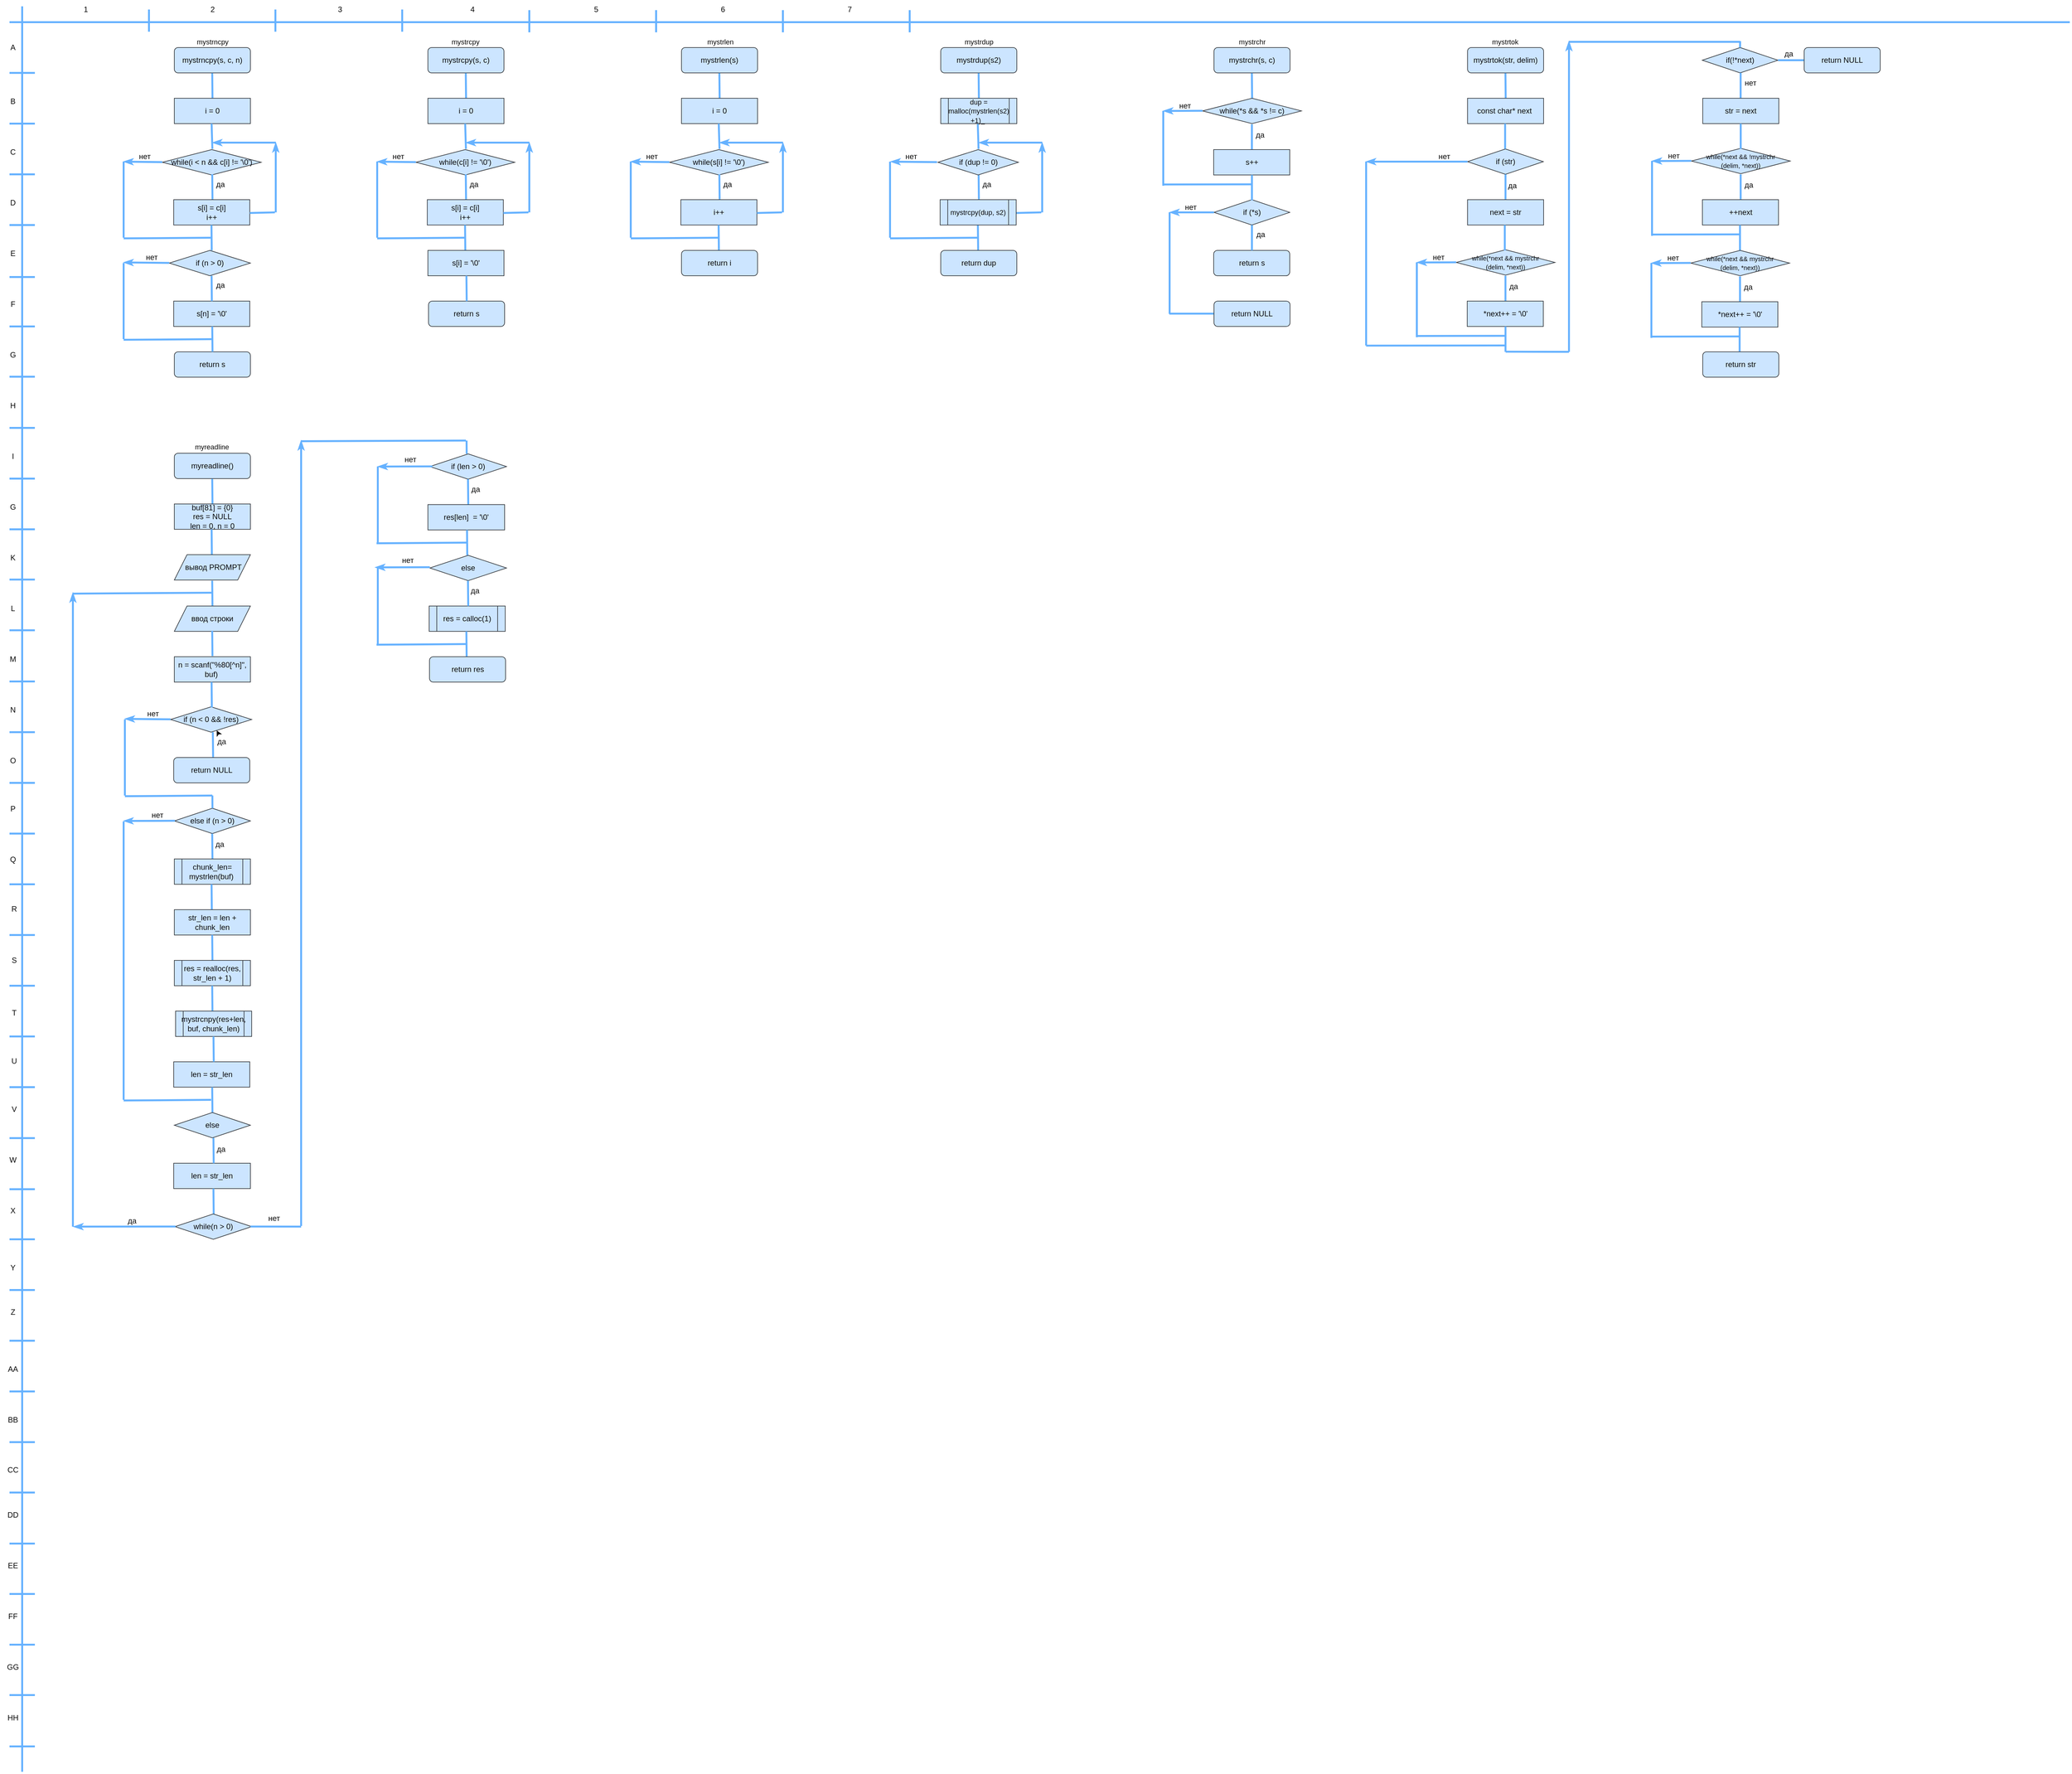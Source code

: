 <mxfile>
    <diagram id="ryQu1h_99_hGB_A9CcAF" name="Страница 1">
        <mxGraphModel dx="3605" dy="1805" grid="1" gridSize="10" guides="1" tooltips="1" connect="1" arrows="1" fold="1" page="1" pageScale="1" pageWidth="3300" pageHeight="2339" background="#ffffff" math="0" shadow="0">
            <root>
                <mxCell id="0"/>
                <mxCell id="1" parent="0"/>
                <mxCell id="331" value="" style="endArrow=none;html=1;rounded=0;strokeColor=#66B2FF;strokeWidth=3;fontFamily=Helvetica;fontSize=12;fontColor=default;" parent="1" edge="1">
                    <mxGeometry width="50" height="50" relative="1" as="geometry">
                        <mxPoint x="40" y="2800" as="sourcePoint"/>
                        <mxPoint x="40.0" y="15" as="targetPoint"/>
                    </mxGeometry>
                </mxCell>
                <mxCell id="332" value="" style="endArrow=none;html=1;rounded=0;strokeColor=#66B2FF;strokeWidth=3;fontFamily=Helvetica;fontSize=12;fontColor=default;" parent="1" edge="1">
                    <mxGeometry width="50" height="50" relative="1" as="geometry">
                        <mxPoint x="20" y="40" as="sourcePoint"/>
                        <mxPoint x="3270" y="40" as="targetPoint"/>
                    </mxGeometry>
                </mxCell>
                <mxCell id="333" value="" style="endArrow=none;html=1;rounded=0;strokeColor=#66B2FF;strokeWidth=3;fontFamily=Helvetica;fontSize=12;fontColor=default;" parent="1" edge="1">
                    <mxGeometry width="50" height="50" relative="1" as="geometry">
                        <mxPoint x="20" y="120" as="sourcePoint"/>
                        <mxPoint x="60.0" y="120" as="targetPoint"/>
                    </mxGeometry>
                </mxCell>
                <mxCell id="335" value="" style="endArrow=none;html=1;rounded=0;strokeColor=#66B2FF;strokeWidth=3;fontFamily=Helvetica;fontSize=12;fontColor=default;" parent="1" edge="1">
                    <mxGeometry width="50" height="50" relative="1" as="geometry">
                        <mxPoint x="20" y="200" as="sourcePoint"/>
                        <mxPoint x="60" y="200" as="targetPoint"/>
                    </mxGeometry>
                </mxCell>
                <mxCell id="336" value="" style="endArrow=none;html=1;rounded=0;strokeColor=#66B2FF;strokeWidth=3;fontFamily=Helvetica;fontSize=12;fontColor=default;" parent="1" edge="1">
                    <mxGeometry width="50" height="50" relative="1" as="geometry">
                        <mxPoint x="20" y="280" as="sourcePoint"/>
                        <mxPoint x="60" y="280" as="targetPoint"/>
                    </mxGeometry>
                </mxCell>
                <mxCell id="337" value="" style="endArrow=none;html=1;rounded=0;strokeColor=#66B2FF;strokeWidth=3;fontFamily=Helvetica;fontSize=12;fontColor=default;" parent="1" edge="1">
                    <mxGeometry width="50" height="50" relative="1" as="geometry">
                        <mxPoint x="20" y="360" as="sourcePoint"/>
                        <mxPoint x="60" y="360" as="targetPoint"/>
                    </mxGeometry>
                </mxCell>
                <mxCell id="338" value="" style="endArrow=none;html=1;rounded=0;strokeColor=#66B2FF;strokeWidth=3;fontFamily=Helvetica;fontSize=12;fontColor=default;" parent="1" edge="1">
                    <mxGeometry width="50" height="50" relative="1" as="geometry">
                        <mxPoint x="20" y="442" as="sourcePoint"/>
                        <mxPoint x="60" y="442" as="targetPoint"/>
                    </mxGeometry>
                </mxCell>
                <mxCell id="339" value="" style="endArrow=none;html=1;rounded=0;strokeColor=#66B2FF;strokeWidth=3;fontFamily=Helvetica;fontSize=12;fontColor=default;" parent="1" edge="1">
                    <mxGeometry width="50" height="50" relative="1" as="geometry">
                        <mxPoint x="20" y="520" as="sourcePoint"/>
                        <mxPoint x="60" y="520" as="targetPoint"/>
                    </mxGeometry>
                </mxCell>
                <mxCell id="340" value="" style="endArrow=none;html=1;rounded=0;strokeColor=#66B2FF;strokeWidth=3;fontFamily=Helvetica;fontSize=12;fontColor=default;" parent="1" edge="1">
                    <mxGeometry width="50" height="50" relative="1" as="geometry">
                        <mxPoint x="20" y="599.31" as="sourcePoint"/>
                        <mxPoint x="60" y="599.31" as="targetPoint"/>
                    </mxGeometry>
                </mxCell>
                <mxCell id="341" value="" style="endArrow=none;html=1;rounded=0;strokeColor=#66B2FF;strokeWidth=3;fontFamily=Helvetica;fontSize=12;fontColor=default;" parent="1" edge="1">
                    <mxGeometry width="50" height="50" relative="1" as="geometry">
                        <mxPoint x="20" y="680" as="sourcePoint"/>
                        <mxPoint x="60" y="680" as="targetPoint"/>
                    </mxGeometry>
                </mxCell>
                <mxCell id="342" value="" style="endArrow=none;html=1;rounded=0;strokeColor=#66B2FF;strokeWidth=3;fontFamily=Helvetica;fontSize=12;fontColor=default;" parent="1" edge="1">
                    <mxGeometry width="50" height="50" relative="1" as="geometry">
                        <mxPoint x="20" y="760" as="sourcePoint"/>
                        <mxPoint x="60" y="760" as="targetPoint"/>
                    </mxGeometry>
                </mxCell>
                <mxCell id="343" value="" style="endArrow=none;html=1;rounded=0;strokeColor=#66B2FF;strokeWidth=3;fontFamily=Helvetica;fontSize=12;fontColor=default;" parent="1" edge="1">
                    <mxGeometry width="50" height="50" relative="1" as="geometry">
                        <mxPoint x="20" y="840" as="sourcePoint"/>
                        <mxPoint x="60" y="840" as="targetPoint"/>
                    </mxGeometry>
                </mxCell>
                <mxCell id="344" value="" style="endArrow=none;html=1;rounded=0;strokeColor=#66B2FF;strokeWidth=3;fontFamily=Helvetica;fontSize=12;fontColor=default;" parent="1" edge="1">
                    <mxGeometry width="50" height="50" relative="1" as="geometry">
                        <mxPoint x="20" y="919.31" as="sourcePoint"/>
                        <mxPoint x="60" y="919.31" as="targetPoint"/>
                    </mxGeometry>
                </mxCell>
                <mxCell id="345" value="" style="endArrow=none;html=1;rounded=0;strokeColor=#66B2FF;strokeWidth=3;fontFamily=Helvetica;fontSize=12;fontColor=default;" parent="1" edge="1">
                    <mxGeometry width="50" height="50" relative="1" as="geometry">
                        <mxPoint x="20" y="999.31" as="sourcePoint"/>
                        <mxPoint x="60" y="999.31" as="targetPoint"/>
                    </mxGeometry>
                </mxCell>
                <mxCell id="346" value="" style="endArrow=none;html=1;rounded=0;strokeColor=#66B2FF;strokeWidth=3;fontFamily=Helvetica;fontSize=12;fontColor=default;" parent="1" edge="1">
                    <mxGeometry width="50" height="50" relative="1" as="geometry">
                        <mxPoint x="20" y="1080" as="sourcePoint"/>
                        <mxPoint x="60" y="1080" as="targetPoint"/>
                    </mxGeometry>
                </mxCell>
                <mxCell id="347" value="" style="endArrow=none;html=1;rounded=0;strokeColor=#66B2FF;strokeWidth=3;fontFamily=Helvetica;fontSize=12;fontColor=default;" parent="1" edge="1">
                    <mxGeometry width="50" height="50" relative="1" as="geometry">
                        <mxPoint x="20" y="1160" as="sourcePoint"/>
                        <mxPoint x="60" y="1160" as="targetPoint"/>
                    </mxGeometry>
                </mxCell>
                <mxCell id="348" value="" style="endArrow=none;html=1;rounded=0;strokeColor=#66B2FF;strokeWidth=3;fontFamily=Helvetica;fontSize=12;fontColor=default;" parent="1" edge="1">
                    <mxGeometry width="50" height="50" relative="1" as="geometry">
                        <mxPoint x="240" y="55" as="sourcePoint"/>
                        <mxPoint x="240" y="20" as="targetPoint"/>
                    </mxGeometry>
                </mxCell>
                <mxCell id="349" value="" style="endArrow=none;html=1;rounded=0;strokeColor=#66B2FF;strokeWidth=3;fontFamily=Helvetica;fontSize=12;fontColor=default;" parent="1" edge="1">
                    <mxGeometry width="50" height="50" relative="1" as="geometry">
                        <mxPoint x="439.42" y="55" as="sourcePoint"/>
                        <mxPoint x="439.42" y="20" as="targetPoint"/>
                    </mxGeometry>
                </mxCell>
                <mxCell id="350" value="" style="endArrow=none;html=1;rounded=0;strokeColor=#66B2FF;strokeWidth=3;fontFamily=Helvetica;fontSize=12;fontColor=default;" parent="1" edge="1">
                    <mxGeometry width="50" height="50" relative="1" as="geometry">
                        <mxPoint x="639.42" y="55" as="sourcePoint"/>
                        <mxPoint x="639.42" y="20" as="targetPoint"/>
                    </mxGeometry>
                </mxCell>
                <mxCell id="351" value="1" style="text;html=1;align=center;verticalAlign=middle;resizable=0;points=[];autosize=1;strokeColor=none;fillColor=none;fontSize=12;fontFamily=Helvetica;fontColor=#0A0A0A;" parent="1" vertex="1">
                    <mxGeometry x="125" y="5" width="30" height="30" as="geometry"/>
                </mxCell>
                <mxCell id="352" value="2" style="text;html=1;align=center;verticalAlign=middle;resizable=0;points=[];autosize=1;strokeColor=none;fillColor=none;fontSize=12;fontFamily=Helvetica;fontColor=#0A0A0A;" parent="1" vertex="1">
                    <mxGeometry x="325" y="5" width="30" height="30" as="geometry"/>
                </mxCell>
                <mxCell id="353" value="3" style="text;html=1;align=center;verticalAlign=middle;resizable=0;points=[];autosize=1;strokeColor=none;fillColor=none;fontSize=12;fontFamily=Helvetica;fontColor=#0A0A0A;" parent="1" vertex="1">
                    <mxGeometry x="525.58" y="5" width="30" height="30" as="geometry"/>
                </mxCell>
                <mxCell id="354" value="A" style="text;html=1;align=center;verticalAlign=middle;resizable=0;points=[];autosize=1;strokeColor=none;fillColor=none;fontSize=12;fontFamily=Helvetica;fontColor=#0A0A0A;" parent="1" vertex="1">
                    <mxGeometry x="10" y="65" width="30" height="30" as="geometry"/>
                </mxCell>
                <mxCell id="355" value="B" style="text;html=1;align=center;verticalAlign=middle;resizable=0;points=[];autosize=1;strokeColor=none;fillColor=none;fontSize=12;fontFamily=Helvetica;fontColor=#0A0A0A;" parent="1" vertex="1">
                    <mxGeometry x="10" y="150" width="30" height="30" as="geometry"/>
                </mxCell>
                <mxCell id="356" value="C" style="text;html=1;align=center;verticalAlign=middle;resizable=0;points=[];autosize=1;strokeColor=none;fillColor=none;fontSize=12;fontFamily=Helvetica;fontColor=#0A0A0A;" parent="1" vertex="1">
                    <mxGeometry x="10" y="230" width="30" height="30" as="geometry"/>
                </mxCell>
                <mxCell id="357" value="D" style="text;html=1;align=center;verticalAlign=middle;resizable=0;points=[];autosize=1;strokeColor=none;fillColor=none;fontSize=12;fontFamily=Helvetica;fontColor=#0A0A0A;" parent="1" vertex="1">
                    <mxGeometry x="10" y="310" width="30" height="30" as="geometry"/>
                </mxCell>
                <mxCell id="358" value="E" style="text;html=1;align=center;verticalAlign=middle;resizable=0;points=[];autosize=1;strokeColor=none;fillColor=none;fontSize=12;fontFamily=Helvetica;fontColor=#0A0A0A;" parent="1" vertex="1">
                    <mxGeometry x="10" y="390" width="30" height="30" as="geometry"/>
                </mxCell>
                <mxCell id="359" value="F" style="text;html=1;align=center;verticalAlign=middle;resizable=0;points=[];autosize=1;strokeColor=none;fillColor=none;fontSize=12;fontFamily=Helvetica;fontColor=#0A0A0A;" parent="1" vertex="1">
                    <mxGeometry x="10" y="470" width="30" height="30" as="geometry"/>
                </mxCell>
                <mxCell id="360" value="G" style="text;html=1;align=center;verticalAlign=middle;resizable=0;points=[];autosize=1;strokeColor=none;fillColor=none;fontSize=12;fontFamily=Helvetica;fontColor=#0A0A0A;" parent="1" vertex="1">
                    <mxGeometry x="10" y="550" width="30" height="30" as="geometry"/>
                </mxCell>
                <mxCell id="361" value="H" style="text;html=1;align=center;verticalAlign=middle;resizable=0;points=[];autosize=1;strokeColor=none;fillColor=none;fontSize=12;fontFamily=Helvetica;fontColor=#0A0A0A;" parent="1" vertex="1">
                    <mxGeometry x="10" y="630" width="30" height="30" as="geometry"/>
                </mxCell>
                <mxCell id="362" value="I" style="text;html=1;align=center;verticalAlign=middle;resizable=0;points=[];autosize=1;strokeColor=none;fillColor=none;fontSize=12;fontFamily=Helvetica;fontColor=#0A0A0A;" parent="1" vertex="1">
                    <mxGeometry x="10" y="710" width="30" height="30" as="geometry"/>
                </mxCell>
                <mxCell id="363" value="G" style="text;html=1;align=center;verticalAlign=middle;resizable=0;points=[];autosize=1;strokeColor=none;fillColor=none;fontSize=12;fontFamily=Helvetica;fontColor=#0A0A0A;" parent="1" vertex="1">
                    <mxGeometry x="10" y="790" width="30" height="30" as="geometry"/>
                </mxCell>
                <mxCell id="364" value="K" style="text;html=1;align=center;verticalAlign=middle;resizable=0;points=[];autosize=1;strokeColor=none;fillColor=none;fontSize=12;fontFamily=Helvetica;fontColor=#0A0A0A;" parent="1" vertex="1">
                    <mxGeometry x="10" y="870" width="30" height="30" as="geometry"/>
                </mxCell>
                <mxCell id="365" value="L" style="text;html=1;align=center;verticalAlign=middle;resizable=0;points=[];autosize=1;strokeColor=none;fillColor=none;fontSize=12;fontFamily=Helvetica;fontColor=#0A0A0A;" parent="1" vertex="1">
                    <mxGeometry x="10" y="950" width="30" height="30" as="geometry"/>
                </mxCell>
                <mxCell id="366" value="M" style="text;html=1;align=center;verticalAlign=middle;resizable=0;points=[];autosize=1;strokeColor=none;fillColor=none;fontSize=12;fontFamily=Helvetica;fontColor=#0A0A0A;" parent="1" vertex="1">
                    <mxGeometry x="10" y="1030" width="30" height="30" as="geometry"/>
                </mxCell>
                <mxCell id="367" value="N" style="text;html=1;align=center;verticalAlign=middle;resizable=0;points=[];autosize=1;strokeColor=none;fillColor=none;fontSize=12;fontFamily=Helvetica;fontColor=#0A0A0A;" parent="1" vertex="1">
                    <mxGeometry x="10" y="1110" width="30" height="30" as="geometry"/>
                </mxCell>
                <mxCell id="926" value="" style="endArrow=none;html=1;rounded=0;strokeColor=#66B2FF;strokeWidth=3;fontFamily=Helvetica;fontSize=12;fontColor=default;" parent="1" edge="1">
                    <mxGeometry width="50" height="50" relative="1" as="geometry">
                        <mxPoint x="840.0" y="56" as="sourcePoint"/>
                        <mxPoint x="840.0" y="21" as="targetPoint"/>
                    </mxGeometry>
                </mxCell>
                <mxCell id="927" value="" style="endArrow=none;html=1;rounded=0;strokeColor=#66B2FF;strokeWidth=3;fontFamily=Helvetica;fontSize=12;fontColor=default;" parent="1" edge="1">
                    <mxGeometry width="50" height="50" relative="1" as="geometry">
                        <mxPoint x="1040" y="56" as="sourcePoint"/>
                        <mxPoint x="1040" y="21" as="targetPoint"/>
                    </mxGeometry>
                </mxCell>
                <mxCell id="928" value="4" style="text;html=1;align=center;verticalAlign=middle;resizable=0;points=[];autosize=1;strokeColor=none;fillColor=none;fontSize=12;fontFamily=Helvetica;fontColor=#0A0A0A;" parent="1" vertex="1">
                    <mxGeometry x="735.0" y="5" width="30" height="30" as="geometry"/>
                </mxCell>
                <mxCell id="929" value="5" style="text;html=1;align=center;verticalAlign=middle;resizable=0;points=[];autosize=1;strokeColor=none;fillColor=none;fontSize=12;fontFamily=Helvetica;fontColor=#0A0A0A;" parent="1" vertex="1">
                    <mxGeometry x="930.0" y="5" width="30" height="30" as="geometry"/>
                </mxCell>
                <mxCell id="930" value="" style="endArrow=none;html=1;rounded=0;strokeColor=#66B2FF;strokeWidth=3;fontFamily=Helvetica;fontSize=12;fontColor=default;" parent="1" edge="1">
                    <mxGeometry width="50" height="50" relative="1" as="geometry">
                        <mxPoint x="20" y="1240" as="sourcePoint"/>
                        <mxPoint x="60" y="1240" as="targetPoint"/>
                    </mxGeometry>
                </mxCell>
                <mxCell id="931" value="" style="endArrow=none;html=1;rounded=0;strokeColor=#66B2FF;strokeWidth=3;fontFamily=Helvetica;fontSize=12;fontColor=default;" parent="1" edge="1">
                    <mxGeometry width="50" height="50" relative="1" as="geometry">
                        <mxPoint x="20" y="1320" as="sourcePoint"/>
                        <mxPoint x="60" y="1320" as="targetPoint"/>
                    </mxGeometry>
                </mxCell>
                <mxCell id="933" value="" style="endArrow=none;html=1;rounded=0;strokeColor=#66B2FF;strokeWidth=3;fontFamily=Helvetica;fontSize=12;fontColor=default;" parent="1" edge="1">
                    <mxGeometry width="50" height="50" relative="1" as="geometry">
                        <mxPoint x="20" y="1400" as="sourcePoint"/>
                        <mxPoint x="60" y="1400" as="targetPoint"/>
                    </mxGeometry>
                </mxCell>
                <mxCell id="934" value="" style="endArrow=none;html=1;rounded=0;strokeColor=#66B2FF;strokeWidth=3;fontFamily=Helvetica;fontSize=12;fontColor=default;" parent="1" edge="1">
                    <mxGeometry width="50" height="50" relative="1" as="geometry">
                        <mxPoint x="20" y="1480" as="sourcePoint"/>
                        <mxPoint x="60" y="1480" as="targetPoint"/>
                    </mxGeometry>
                </mxCell>
                <mxCell id="935" value="" style="endArrow=none;html=1;rounded=0;strokeColor=#66B2FF;strokeWidth=3;fontFamily=Helvetica;fontSize=12;fontColor=default;" parent="1" edge="1">
                    <mxGeometry width="50" height="50" relative="1" as="geometry">
                        <mxPoint x="20" y="1560" as="sourcePoint"/>
                        <mxPoint x="60" y="1560" as="targetPoint"/>
                    </mxGeometry>
                </mxCell>
                <mxCell id="936" value="" style="endArrow=none;html=1;rounded=0;strokeColor=#66B2FF;strokeWidth=3;fontFamily=Helvetica;fontSize=12;fontColor=default;" parent="1" edge="1">
                    <mxGeometry width="50" height="50" relative="1" as="geometry">
                        <mxPoint x="20" y="1640.0" as="sourcePoint"/>
                        <mxPoint x="60" y="1640.0" as="targetPoint"/>
                    </mxGeometry>
                </mxCell>
                <mxCell id="937" value="O" style="text;html=1;align=center;verticalAlign=middle;resizable=0;points=[];autosize=1;strokeColor=none;fillColor=none;fontSize=12;fontFamily=Helvetica;fontColor=#0A0A0A;" parent="1" vertex="1">
                    <mxGeometry x="10" y="1190" width="30" height="30" as="geometry"/>
                </mxCell>
                <mxCell id="938" value="P" style="text;html=1;align=center;verticalAlign=middle;resizable=0;points=[];autosize=1;strokeColor=none;fillColor=none;fontSize=12;fontFamily=Helvetica;fontColor=#0A0A0A;" parent="1" vertex="1">
                    <mxGeometry x="10" y="1266" width="30" height="30" as="geometry"/>
                </mxCell>
                <mxCell id="940" value="Q" style="text;html=1;align=center;verticalAlign=middle;resizable=0;points=[];autosize=1;strokeColor=none;fillColor=none;fontSize=12;fontFamily=Helvetica;fontColor=#0A0A0A;" parent="1" vertex="1">
                    <mxGeometry x="10" y="1346" width="30" height="30" as="geometry"/>
                </mxCell>
                <mxCell id="941" value="R" style="text;html=1;align=center;verticalAlign=middle;resizable=0;points=[];autosize=1;strokeColor=none;fillColor=none;fontSize=12;fontFamily=Helvetica;fontColor=#0A0A0A;" parent="1" vertex="1">
                    <mxGeometry x="12" y="1424" width="30" height="30" as="geometry"/>
                </mxCell>
                <mxCell id="942" value="S" style="text;html=1;align=center;verticalAlign=middle;resizable=0;points=[];autosize=1;strokeColor=none;fillColor=none;fontSize=12;fontFamily=Helvetica;fontColor=#0A0A0A;" parent="1" vertex="1">
                    <mxGeometry x="12" y="1505" width="30" height="30" as="geometry"/>
                </mxCell>
                <mxCell id="943" value="T" style="text;html=1;align=center;verticalAlign=middle;resizable=0;points=[];autosize=1;strokeColor=none;fillColor=none;fontSize=12;fontFamily=Helvetica;fontColor=#0A0A0A;" parent="1" vertex="1">
                    <mxGeometry x="12" y="1588" width="30" height="30" as="geometry"/>
                </mxCell>
                <mxCell id="950" value="" style="endArrow=none;html=1;rounded=0;strokeColor=#66B2FF;strokeWidth=3;fontFamily=Helvetica;fontSize=12;fontColor=default;" parent="1" edge="1">
                    <mxGeometry width="50" height="50" relative="1" as="geometry">
                        <mxPoint x="20" y="1720" as="sourcePoint"/>
                        <mxPoint x="60" y="1720" as="targetPoint"/>
                    </mxGeometry>
                </mxCell>
                <mxCell id="951" value="U" style="text;html=1;align=center;verticalAlign=middle;resizable=0;points=[];autosize=1;strokeColor=none;fillColor=none;fontSize=12;fontFamily=Helvetica;fontColor=#0A0A0A;" parent="1" vertex="1">
                    <mxGeometry x="12" y="1664" width="30" height="30" as="geometry"/>
                </mxCell>
                <mxCell id="952" value="" style="endArrow=none;html=1;rounded=0;strokeColor=#66B2FF;strokeWidth=3;fontFamily=Helvetica;fontSize=12;fontColor=default;" parent="1" edge="1">
                    <mxGeometry width="50" height="50" relative="1" as="geometry">
                        <mxPoint x="1240" y="56" as="sourcePoint"/>
                        <mxPoint x="1240" y="21" as="targetPoint"/>
                    </mxGeometry>
                </mxCell>
                <mxCell id="953" value="6" style="text;html=1;align=center;verticalAlign=middle;resizable=0;points=[];autosize=1;strokeColor=none;fillColor=none;fontSize=12;fontFamily=Helvetica;fontColor=#0A0A0A;" parent="1" vertex="1">
                    <mxGeometry x="1130" y="5" width="30" height="30" as="geometry"/>
                </mxCell>
                <mxCell id="954" value="" style="endArrow=none;html=1;rounded=0;strokeColor=#66B2FF;strokeWidth=3;fontFamily=Helvetica;fontSize=12;fontColor=default;" parent="1" edge="1">
                    <mxGeometry width="50" height="50" relative="1" as="geometry">
                        <mxPoint x="1440" y="56" as="sourcePoint"/>
                        <mxPoint x="1440" y="21" as="targetPoint"/>
                    </mxGeometry>
                </mxCell>
                <mxCell id="955" value="7" style="text;html=1;align=center;verticalAlign=middle;resizable=0;points=[];autosize=1;strokeColor=none;fillColor=none;fontSize=12;fontFamily=Helvetica;fontColor=#0A0A0A;" parent="1" vertex="1">
                    <mxGeometry x="1330" y="5" width="30" height="30" as="geometry"/>
                </mxCell>
                <mxCell id="1259" value="mystrncpy" style="text;html=1;align=center;verticalAlign=middle;resizable=0;points=[];autosize=1;strokeColor=none;fillColor=none;fontSize=11;fontFamily=Helvetica;fontColor=#0A0A0A;" parent="1" vertex="1">
                    <mxGeometry x="305" y="56" width="70" height="30" as="geometry"/>
                </mxCell>
                <mxCell id="1404" value="" style="endArrow=none;html=1;rounded=0;strokeColor=#66B2FF;strokeWidth=3;fontFamily=Helvetica;fontSize=12;fontColor=default;" parent="1" edge="1">
                    <mxGeometry width="50" height="50" relative="1" as="geometry">
                        <mxPoint x="20" y="1800.41" as="sourcePoint"/>
                        <mxPoint x="60" y="1800.41" as="targetPoint"/>
                    </mxGeometry>
                </mxCell>
                <mxCell id="1405" value="V" style="text;html=1;align=center;verticalAlign=middle;resizable=0;points=[];autosize=1;strokeColor=none;fillColor=none;fontSize=12;fontFamily=Helvetica;fontColor=#0A0A0A;" parent="1" vertex="1">
                    <mxGeometry x="12" y="1740" width="30" height="30" as="geometry"/>
                </mxCell>
                <mxCell id="1406" value="" style="endArrow=none;html=1;rounded=0;strokeColor=#66B2FF;strokeWidth=3;fontFamily=Helvetica;fontSize=12;fontColor=default;" parent="1" edge="1">
                    <mxGeometry width="50" height="50" relative="1" as="geometry">
                        <mxPoint x="20" y="1881.0" as="sourcePoint"/>
                        <mxPoint x="60" y="1881.0" as="targetPoint"/>
                    </mxGeometry>
                </mxCell>
                <mxCell id="1407" value="" style="endArrow=none;html=1;rounded=0;strokeColor=#66B2FF;strokeWidth=3;fontFamily=Helvetica;fontSize=12;fontColor=default;" parent="1" edge="1">
                    <mxGeometry width="50" height="50" relative="1" as="geometry">
                        <mxPoint x="20" y="1960" as="sourcePoint"/>
                        <mxPoint x="60" y="1960" as="targetPoint"/>
                    </mxGeometry>
                </mxCell>
                <mxCell id="1408" value="" style="endArrow=none;html=1;rounded=0;strokeColor=#66B2FF;strokeWidth=3;fontFamily=Helvetica;fontSize=12;fontColor=default;" parent="1" edge="1">
                    <mxGeometry width="50" height="50" relative="1" as="geometry">
                        <mxPoint x="20" y="2040" as="sourcePoint"/>
                        <mxPoint x="60" y="2040" as="targetPoint"/>
                    </mxGeometry>
                </mxCell>
                <mxCell id="1409" value="" style="endArrow=none;html=1;rounded=0;strokeColor=#66B2FF;strokeWidth=3;fontFamily=Helvetica;fontSize=12;fontColor=default;" parent="1" edge="1">
                    <mxGeometry width="50" height="50" relative="1" as="geometry">
                        <mxPoint x="20" y="2120" as="sourcePoint"/>
                        <mxPoint x="60" y="2120" as="targetPoint"/>
                    </mxGeometry>
                </mxCell>
                <mxCell id="1410" value="" style="endArrow=none;html=1;rounded=0;strokeColor=#66B2FF;strokeWidth=3;fontFamily=Helvetica;fontSize=12;fontColor=default;" parent="1" edge="1">
                    <mxGeometry width="50" height="50" relative="1" as="geometry">
                        <mxPoint x="20" y="2200" as="sourcePoint"/>
                        <mxPoint x="60" y="2200" as="targetPoint"/>
                    </mxGeometry>
                </mxCell>
                <mxCell id="1411" value="" style="endArrow=none;html=1;rounded=0;strokeColor=#66B2FF;strokeWidth=3;fontFamily=Helvetica;fontSize=12;fontColor=default;" parent="1" edge="1">
                    <mxGeometry width="50" height="50" relative="1" as="geometry">
                        <mxPoint x="20" y="2280" as="sourcePoint"/>
                        <mxPoint x="60" y="2280" as="targetPoint"/>
                    </mxGeometry>
                </mxCell>
                <mxCell id="1412" value="" style="endArrow=none;html=1;rounded=0;strokeColor=#66B2FF;strokeWidth=3;fontFamily=Helvetica;fontSize=12;fontColor=default;" parent="1" edge="1">
                    <mxGeometry width="50" height="50" relative="1" as="geometry">
                        <mxPoint x="20" y="2359.52" as="sourcePoint"/>
                        <mxPoint x="60" y="2359.52" as="targetPoint"/>
                    </mxGeometry>
                </mxCell>
                <mxCell id="1413" value="" style="endArrow=none;html=1;rounded=0;strokeColor=#66B2FF;strokeWidth=3;fontFamily=Helvetica;fontSize=12;fontColor=default;" parent="1" edge="1">
                    <mxGeometry width="50" height="50" relative="1" as="geometry">
                        <mxPoint x="20" y="2440" as="sourcePoint"/>
                        <mxPoint x="60" y="2440" as="targetPoint"/>
                    </mxGeometry>
                </mxCell>
                <mxCell id="1414" value="W" style="text;html=1;align=center;verticalAlign=middle;resizable=0;points=[];autosize=1;strokeColor=none;fillColor=none;fontSize=12;fontFamily=Helvetica;fontColor=#0A0A0A;" parent="1" vertex="1">
                    <mxGeometry x="10" y="1820" width="30" height="30" as="geometry"/>
                </mxCell>
                <mxCell id="1415" value="X" style="text;html=1;align=center;verticalAlign=middle;resizable=0;points=[];autosize=1;strokeColor=none;fillColor=none;fontSize=12;fontFamily=Helvetica;fontColor=#0A0A0A;" parent="1" vertex="1">
                    <mxGeometry x="10" y="1900" width="30" height="30" as="geometry"/>
                </mxCell>
                <mxCell id="1416" value="Y" style="text;html=1;align=center;verticalAlign=middle;resizable=0;points=[];autosize=1;strokeColor=none;fillColor=none;fontSize=12;fontFamily=Helvetica;fontColor=#0A0A0A;" parent="1" vertex="1">
                    <mxGeometry x="10" y="1990" width="30" height="30" as="geometry"/>
                </mxCell>
                <mxCell id="1417" value="Z" style="text;html=1;align=center;verticalAlign=middle;resizable=0;points=[];autosize=1;strokeColor=none;fillColor=none;fontSize=12;fontFamily=Helvetica;fontColor=#0A0A0A;" parent="1" vertex="1">
                    <mxGeometry x="10" y="2060" width="30" height="30" as="geometry"/>
                </mxCell>
                <mxCell id="1418" value="AA" style="text;html=1;align=center;verticalAlign=middle;resizable=0;points=[];autosize=1;strokeColor=none;fillColor=none;fontSize=12;fontFamily=Helvetica;fontColor=#0A0A0A;" parent="1" vertex="1">
                    <mxGeometry x="5" y="2150" width="40" height="30" as="geometry"/>
                </mxCell>
                <mxCell id="1419" value="BB" style="text;html=1;align=center;verticalAlign=middle;resizable=0;points=[];autosize=1;strokeColor=none;fillColor=none;fontSize=12;fontFamily=Helvetica;fontColor=#0A0A0A;" parent="1" vertex="1">
                    <mxGeometry x="5" y="2230" width="40" height="30" as="geometry"/>
                </mxCell>
                <mxCell id="1420" value="CC" style="text;html=1;align=center;verticalAlign=middle;resizable=0;points=[];autosize=1;strokeColor=none;fillColor=none;fontSize=12;fontFamily=Helvetica;fontColor=#0A0A0A;" parent="1" vertex="1">
                    <mxGeometry x="5" y="2309" width="40" height="30" as="geometry"/>
                </mxCell>
                <mxCell id="1421" value="DD" style="text;html=1;align=center;verticalAlign=middle;resizable=0;points=[];autosize=1;strokeColor=none;fillColor=none;fontSize=12;fontFamily=Helvetica;fontColor=#0A0A0A;" parent="1" vertex="1">
                    <mxGeometry x="5" y="2380" width="40" height="30" as="geometry"/>
                </mxCell>
                <mxCell id="1422" value="" style="endArrow=none;html=1;rounded=0;strokeColor=#66B2FF;strokeWidth=3;fontFamily=Helvetica;fontSize=12;fontColor=default;" parent="1" edge="1">
                    <mxGeometry width="50" height="50" relative="1" as="geometry">
                        <mxPoint x="20" y="2519.52" as="sourcePoint"/>
                        <mxPoint x="60" y="2519.52" as="targetPoint"/>
                    </mxGeometry>
                </mxCell>
                <mxCell id="1423" value="EE" style="text;html=1;align=center;verticalAlign=middle;resizable=0;points=[];autosize=1;strokeColor=none;fillColor=none;fontSize=12;fontFamily=Helvetica;fontColor=#0A0A0A;" parent="1" vertex="1">
                    <mxGeometry x="5" y="2460" width="40" height="30" as="geometry"/>
                </mxCell>
                <mxCell id="1424" value="" style="endArrow=none;html=1;rounded=0;strokeColor=#66B2FF;strokeWidth=3;fontFamily=Helvetica;fontSize=12;fontColor=default;" parent="1" edge="1">
                    <mxGeometry width="50" height="50" relative="1" as="geometry">
                        <mxPoint x="20" y="2599.52" as="sourcePoint"/>
                        <mxPoint x="60" y="2599.52" as="targetPoint"/>
                    </mxGeometry>
                </mxCell>
                <mxCell id="1425" value="FF" style="text;html=1;align=center;verticalAlign=middle;resizable=0;points=[];autosize=1;strokeColor=none;fillColor=none;fontSize=12;fontFamily=Helvetica;fontColor=#0A0A0A;" parent="1" vertex="1">
                    <mxGeometry x="5" y="2540" width="40" height="30" as="geometry"/>
                </mxCell>
                <mxCell id="1426" value="" style="endArrow=none;html=1;rounded=0;strokeColor=#66B2FF;strokeWidth=3;fontFamily=Helvetica;fontSize=12;fontColor=default;" parent="1" edge="1">
                    <mxGeometry width="50" height="50" relative="1" as="geometry">
                        <mxPoint x="20" y="2679" as="sourcePoint"/>
                        <mxPoint x="60" y="2679" as="targetPoint"/>
                    </mxGeometry>
                </mxCell>
                <mxCell id="1427" value="GG" style="text;html=1;align=center;verticalAlign=middle;resizable=0;points=[];autosize=1;strokeColor=none;fillColor=none;fontSize=12;fontFamily=Helvetica;fontColor=#0A0A0A;" parent="1" vertex="1">
                    <mxGeometry x="5" y="2620" width="40" height="30" as="geometry"/>
                </mxCell>
                <mxCell id="1428" value="" style="endArrow=none;html=1;rounded=0;strokeColor=#66B2FF;strokeWidth=3;fontFamily=Helvetica;fontSize=12;fontColor=default;" parent="1" edge="1">
                    <mxGeometry width="50" height="50" relative="1" as="geometry">
                        <mxPoint x="20" y="2760" as="sourcePoint"/>
                        <mxPoint x="60" y="2760" as="targetPoint"/>
                    </mxGeometry>
                </mxCell>
                <mxCell id="1430" value="HH" style="text;html=1;align=center;verticalAlign=middle;resizable=0;points=[];autosize=1;strokeColor=none;fillColor=none;fontSize=12;fontFamily=Helvetica;fontColor=#0A0A0A;" parent="1" vertex="1">
                    <mxGeometry x="5" y="2700" width="40" height="30" as="geometry"/>
                </mxCell>
                <mxCell id="1514" value="mystrncpy(s, c, n)" style="rounded=1;whiteSpace=wrap;html=1;strokeColor=#36393d;fontFamily=Helvetica;fontSize=12;fontColor=#0A0A0A;fillColor=#cce5ff;" parent="1" vertex="1">
                    <mxGeometry x="280.0" y="80.0" width="120" height="40" as="geometry"/>
                </mxCell>
                <mxCell id="1515" value="&lt;font style=&quot;font-size: 12px;&quot;&gt;while(i &amp;lt; n &amp;amp;&amp;amp; c[i] != '\0')&lt;/font&gt;" style="rhombus;whiteSpace=wrap;html=1;rounded=0;strokeColor=#36393d;fontFamily=Helvetica;fontSize=11;fontColor=#0A0A0A;fillColor=#cce5ff;" parent="1" vertex="1">
                    <mxGeometry x="261" y="241" width="156" height="40" as="geometry"/>
                </mxCell>
                <mxCell id="1517" value="" style="endArrow=none;html=1;rounded=0;strokeColor=#66B2FF;strokeWidth=3;fontFamily=Helvetica;fontSize=12;fontColor=default;" parent="1" edge="1">
                    <mxGeometry width="50" height="50" relative="1" as="geometry">
                        <mxPoint x="340.18" y="160.41" as="sourcePoint"/>
                        <mxPoint x="339.76" y="120.41" as="targetPoint"/>
                    </mxGeometry>
                </mxCell>
                <mxCell id="1518" value="да&amp;nbsp;" style="text;html=1;align=center;verticalAlign=middle;resizable=0;points=[];autosize=1;strokeColor=none;fillColor=none;fontSize=12;fontFamily=Helvetica;fontColor=#0A0A0A;" parent="1" vertex="1">
                    <mxGeometry x="334.0" y="281.0" width="40" height="30" as="geometry"/>
                </mxCell>
                <mxCell id="1519" value="нет" style="text;html=1;align=center;verticalAlign=middle;resizable=0;points=[];autosize=1;strokeColor=none;fillColor=none;fontSize=12;fontFamily=Helvetica;fontColor=#0A0A0A;" parent="1" vertex="1">
                    <mxGeometry x="213.0" y="237.0" width="40" height="30" as="geometry"/>
                </mxCell>
                <mxCell id="1523" value="" style="endArrow=none;html=1;rounded=0;strokeColor=#66B2FF;strokeWidth=3;fontFamily=Helvetica;fontSize=12;fontColor=default;" parent="1" edge="1">
                    <mxGeometry width="50" height="50" relative="1" as="geometry">
                        <mxPoint x="340.18" y="320" as="sourcePoint"/>
                        <mxPoint x="339.76" y="280" as="targetPoint"/>
                    </mxGeometry>
                </mxCell>
                <mxCell id="1529" value="s[i] = c[i]&lt;br&gt;i++" style="whiteSpace=wrap;html=1;rounded=0;strokeColor=#36393d;fontFamily=Helvetica;fontSize=12;fontColor=#0A0A0A;fillColor=#cce5ff;" parent="1" vertex="1">
                    <mxGeometry x="279" y="320.0" width="120" height="40" as="geometry"/>
                </mxCell>
                <mxCell id="1534" value="" style="edgeStyle=none;orthogonalLoop=1;jettySize=auto;html=1;rounded=0;strokeColor=#66B2FF;strokeWidth=3;fontFamily=Helvetica;fontSize=12;fontColor=#0A0A0A;endArrow=classicThin;endFill=1;" parent="1" edge="1">
                    <mxGeometry width="100" relative="1" as="geometry">
                        <mxPoint x="440" y="340" as="sourcePoint"/>
                        <mxPoint x="440" y="230" as="targetPoint"/>
                        <Array as="points"/>
                    </mxGeometry>
                </mxCell>
                <mxCell id="1535" value="" style="edgeStyle=none;orthogonalLoop=1;jettySize=auto;html=1;rounded=0;strokeColor=#66B2FF;strokeWidth=3;fontFamily=Helvetica;fontSize=12;fontColor=#0A0A0A;endArrow=classicThin;endFill=1;" parent="1" edge="1">
                    <mxGeometry width="100" relative="1" as="geometry">
                        <mxPoint x="440" y="230" as="sourcePoint"/>
                        <mxPoint x="340" y="230.0" as="targetPoint"/>
                        <Array as="points"/>
                    </mxGeometry>
                </mxCell>
                <mxCell id="1536" value="" style="endArrow=none;html=1;rounded=0;strokeColor=#66B2FF;strokeWidth=3;fontFamily=Helvetica;fontSize=12;fontColor=default;" parent="1" edge="1">
                    <mxGeometry width="50" height="50" relative="1" as="geometry">
                        <mxPoint x="399.0" y="341.02" as="sourcePoint"/>
                        <mxPoint x="438.58" y="340.0" as="targetPoint"/>
                    </mxGeometry>
                </mxCell>
                <mxCell id="1537" value="" style="edgeStyle=none;orthogonalLoop=1;jettySize=auto;html=1;rounded=0;strokeColor=#66B2FF;strokeWidth=3;fontFamily=Helvetica;fontSize=12;fontColor=#0A0A0A;endArrow=classicThin;endFill=1;" parent="1" edge="1">
                    <mxGeometry width="100" relative="1" as="geometry">
                        <mxPoint x="261" y="260.76" as="sourcePoint"/>
                        <mxPoint x="200" y="260" as="targetPoint"/>
                        <Array as="points"/>
                    </mxGeometry>
                </mxCell>
                <mxCell id="1546" value="" style="endArrow=none;html=1;rounded=0;strokeColor=#66B2FF;strokeWidth=3;fontFamily=Helvetica;fontSize=12;fontColor=default;" parent="1" edge="1">
                    <mxGeometry width="50" height="50" relative="1" as="geometry">
                        <mxPoint x="339.0" y="400" as="sourcePoint"/>
                        <mxPoint x="338.58" y="360" as="targetPoint"/>
                    </mxGeometry>
                </mxCell>
                <mxCell id="1699" value="i = 0" style="whiteSpace=wrap;html=1;rounded=0;strokeColor=#36393d;fontFamily=Helvetica;fontSize=12;fontColor=#0A0A0A;fillColor=#cce5ff;" vertex="1" parent="1">
                    <mxGeometry x="280" y="160.0" width="120" height="40" as="geometry"/>
                </mxCell>
                <mxCell id="1700" value="" style="endArrow=none;html=1;rounded=0;strokeColor=#66B2FF;strokeWidth=3;fontFamily=Helvetica;fontSize=12;fontColor=default;" edge="1" parent="1">
                    <mxGeometry width="50" height="50" relative="1" as="geometry">
                        <mxPoint x="340" y="240" as="sourcePoint"/>
                        <mxPoint x="338.79" y="200.0" as="targetPoint"/>
                    </mxGeometry>
                </mxCell>
                <mxCell id="1701" value="" style="endArrow=none;html=1;rounded=0;strokeColor=#66B2FF;strokeWidth=3;fontFamily=Helvetica;fontSize=12;fontColor=default;" edge="1" parent="1">
                    <mxGeometry width="50" height="50" relative="1" as="geometry">
                        <mxPoint x="200" y="380" as="sourcePoint"/>
                        <mxPoint x="200.0" y="260" as="targetPoint"/>
                    </mxGeometry>
                </mxCell>
                <mxCell id="1702" value="" style="endArrow=none;html=1;rounded=0;strokeColor=#66B2FF;strokeWidth=3;fontFamily=Helvetica;fontSize=12;fontColor=default;" edge="1" parent="1">
                    <mxGeometry width="50" height="50" relative="1" as="geometry">
                        <mxPoint x="200.0" y="381.02" as="sourcePoint"/>
                        <mxPoint x="340" y="380" as="targetPoint"/>
                    </mxGeometry>
                </mxCell>
                <mxCell id="1705" value="&lt;font style=&quot;font-size: 12px;&quot;&gt;if (n &amp;gt; 0)&lt;/font&gt;" style="rhombus;whiteSpace=wrap;html=1;rounded=0;strokeColor=#36393d;fontFamily=Helvetica;fontSize=11;fontColor=#0A0A0A;fillColor=#cce5ff;" vertex="1" parent="1">
                    <mxGeometry x="272" y="400" width="128" height="40" as="geometry"/>
                </mxCell>
                <mxCell id="1706" value="s[n] = '\0'" style="whiteSpace=wrap;html=1;rounded=0;strokeColor=#36393d;fontFamily=Helvetica;fontSize=12;fontColor=#0A0A0A;fillColor=#cce5ff;" vertex="1" parent="1">
                    <mxGeometry x="279" y="480.0" width="120" height="40" as="geometry"/>
                </mxCell>
                <mxCell id="1707" value="" style="endArrow=none;html=1;rounded=0;strokeColor=#66B2FF;strokeWidth=3;fontFamily=Helvetica;fontSize=12;fontColor=default;" edge="1" parent="1">
                    <mxGeometry width="50" height="50" relative="1" as="geometry">
                        <mxPoint x="339.18" y="480" as="sourcePoint"/>
                        <mxPoint x="338.76" y="440" as="targetPoint"/>
                    </mxGeometry>
                </mxCell>
                <mxCell id="1708" value="return s" style="rounded=1;whiteSpace=wrap;html=1;strokeColor=#36393d;fontFamily=Helvetica;fontSize=12;fontColor=#0A0A0A;fillColor=#cce5ff;" vertex="1" parent="1">
                    <mxGeometry x="280.0" y="560" width="120" height="40" as="geometry"/>
                </mxCell>
                <mxCell id="1709" value="" style="endArrow=none;html=1;rounded=0;strokeColor=#66B2FF;strokeWidth=3;fontFamily=Helvetica;fontSize=12;fontColor=default;" edge="1" parent="1">
                    <mxGeometry width="50" height="50" relative="1" as="geometry">
                        <mxPoint x="340.21" y="560" as="sourcePoint"/>
                        <mxPoint x="339.79" y="520" as="targetPoint"/>
                    </mxGeometry>
                </mxCell>
                <mxCell id="1710" value="да&amp;nbsp;" style="text;html=1;align=center;verticalAlign=middle;resizable=0;points=[];autosize=1;strokeColor=none;fillColor=none;fontSize=12;fontFamily=Helvetica;fontColor=#0A0A0A;" vertex="1" parent="1">
                    <mxGeometry x="334.0" y="440.0" width="40" height="30" as="geometry"/>
                </mxCell>
                <mxCell id="1712" value="нет" style="text;html=1;align=center;verticalAlign=middle;resizable=0;points=[];autosize=1;strokeColor=none;fillColor=none;fontSize=12;fontFamily=Helvetica;fontColor=#0A0A0A;" vertex="1" parent="1">
                    <mxGeometry x="224.0" y="396.0" width="40" height="30" as="geometry"/>
                </mxCell>
                <mxCell id="1713" value="" style="edgeStyle=none;orthogonalLoop=1;jettySize=auto;html=1;rounded=0;strokeColor=#66B2FF;strokeWidth=3;fontFamily=Helvetica;fontSize=12;fontColor=#0A0A0A;endArrow=classicThin;endFill=1;" edge="1" parent="1">
                    <mxGeometry width="100" relative="1" as="geometry">
                        <mxPoint x="272" y="419.76" as="sourcePoint"/>
                        <mxPoint x="200" y="419" as="targetPoint"/>
                        <Array as="points"/>
                    </mxGeometry>
                </mxCell>
                <mxCell id="1714" value="" style="endArrow=none;html=1;rounded=0;strokeColor=#66B2FF;strokeWidth=3;fontFamily=Helvetica;fontSize=12;fontColor=default;" edge="1" parent="1">
                    <mxGeometry width="50" height="50" relative="1" as="geometry">
                        <mxPoint x="200" y="540" as="sourcePoint"/>
                        <mxPoint x="200.0" y="420" as="targetPoint"/>
                    </mxGeometry>
                </mxCell>
                <mxCell id="1715" value="" style="endArrow=none;html=1;rounded=0;strokeColor=#66B2FF;strokeWidth=3;fontFamily=Helvetica;fontSize=12;fontColor=default;" edge="1" parent="1">
                    <mxGeometry width="50" height="50" relative="1" as="geometry">
                        <mxPoint x="200.0" y="541.02" as="sourcePoint"/>
                        <mxPoint x="340" y="540" as="targetPoint"/>
                    </mxGeometry>
                </mxCell>
                <mxCell id="1743" value="mystrcpy(s, c)" style="rounded=1;whiteSpace=wrap;html=1;strokeColor=#36393d;fontFamily=Helvetica;fontSize=12;fontColor=#0A0A0A;fillColor=#cce5ff;" vertex="1" parent="1">
                    <mxGeometry x="680.0" y="80.0" width="120" height="40" as="geometry"/>
                </mxCell>
                <mxCell id="1744" value="&lt;font style=&quot;font-size: 12px;&quot;&gt;while(c[i] != '\0')&lt;/font&gt;" style="rhombus;whiteSpace=wrap;html=1;rounded=0;strokeColor=#36393d;fontFamily=Helvetica;fontSize=11;fontColor=#0A0A0A;fillColor=#cce5ff;" vertex="1" parent="1">
                    <mxGeometry x="661" y="241" width="156" height="40" as="geometry"/>
                </mxCell>
                <mxCell id="1745" value="" style="endArrow=none;html=1;rounded=0;strokeColor=#66B2FF;strokeWidth=3;fontFamily=Helvetica;fontSize=12;fontColor=default;" edge="1" parent="1">
                    <mxGeometry width="50" height="50" relative="1" as="geometry">
                        <mxPoint x="740.18" y="160.41" as="sourcePoint"/>
                        <mxPoint x="739.76" y="120.41" as="targetPoint"/>
                    </mxGeometry>
                </mxCell>
                <mxCell id="1746" value="да&amp;nbsp;" style="text;html=1;align=center;verticalAlign=middle;resizable=0;points=[];autosize=1;strokeColor=none;fillColor=none;fontSize=12;fontFamily=Helvetica;fontColor=#0A0A0A;" vertex="1" parent="1">
                    <mxGeometry x="734.0" y="281.0" width="40" height="30" as="geometry"/>
                </mxCell>
                <mxCell id="1747" value="нет" style="text;html=1;align=center;verticalAlign=middle;resizable=0;points=[];autosize=1;strokeColor=none;fillColor=none;fontSize=12;fontFamily=Helvetica;fontColor=#0A0A0A;" vertex="1" parent="1">
                    <mxGeometry x="613.0" y="237.0" width="40" height="30" as="geometry"/>
                </mxCell>
                <mxCell id="1748" value="" style="endArrow=none;html=1;rounded=0;strokeColor=#66B2FF;strokeWidth=3;fontFamily=Helvetica;fontSize=12;fontColor=default;" edge="1" parent="1">
                    <mxGeometry width="50" height="50" relative="1" as="geometry">
                        <mxPoint x="740.18" y="320" as="sourcePoint"/>
                        <mxPoint x="739.76" y="280" as="targetPoint"/>
                    </mxGeometry>
                </mxCell>
                <mxCell id="1749" value="s[i] = c[i]&lt;br&gt;i++" style="whiteSpace=wrap;html=1;rounded=0;strokeColor=#36393d;fontFamily=Helvetica;fontSize=12;fontColor=#0A0A0A;fillColor=#cce5ff;" vertex="1" parent="1">
                    <mxGeometry x="679" y="320.0" width="120" height="40" as="geometry"/>
                </mxCell>
                <mxCell id="1750" value="" style="edgeStyle=none;orthogonalLoop=1;jettySize=auto;html=1;rounded=0;strokeColor=#66B2FF;strokeWidth=3;fontFamily=Helvetica;fontSize=12;fontColor=#0A0A0A;endArrow=classicThin;endFill=1;" edge="1" parent="1">
                    <mxGeometry width="100" relative="1" as="geometry">
                        <mxPoint x="840" y="340" as="sourcePoint"/>
                        <mxPoint x="840" y="230" as="targetPoint"/>
                        <Array as="points"/>
                    </mxGeometry>
                </mxCell>
                <mxCell id="1751" value="" style="edgeStyle=none;orthogonalLoop=1;jettySize=auto;html=1;rounded=0;strokeColor=#66B2FF;strokeWidth=3;fontFamily=Helvetica;fontSize=12;fontColor=#0A0A0A;endArrow=classicThin;endFill=1;" edge="1" parent="1">
                    <mxGeometry width="100" relative="1" as="geometry">
                        <mxPoint x="840" y="230" as="sourcePoint"/>
                        <mxPoint x="740" y="230" as="targetPoint"/>
                        <Array as="points"/>
                    </mxGeometry>
                </mxCell>
                <mxCell id="1752" value="" style="endArrow=none;html=1;rounded=0;strokeColor=#66B2FF;strokeWidth=3;fontFamily=Helvetica;fontSize=12;fontColor=default;" edge="1" parent="1">
                    <mxGeometry width="50" height="50" relative="1" as="geometry">
                        <mxPoint x="799.0" y="341.02" as="sourcePoint"/>
                        <mxPoint x="838.58" y="340" as="targetPoint"/>
                    </mxGeometry>
                </mxCell>
                <mxCell id="1753" value="" style="edgeStyle=none;orthogonalLoop=1;jettySize=auto;html=1;rounded=0;strokeColor=#66B2FF;strokeWidth=3;fontFamily=Helvetica;fontSize=12;fontColor=#0A0A0A;endArrow=classicThin;endFill=1;" edge="1" parent="1">
                    <mxGeometry width="100" relative="1" as="geometry">
                        <mxPoint x="661" y="260.76" as="sourcePoint"/>
                        <mxPoint x="600" y="260" as="targetPoint"/>
                        <Array as="points"/>
                    </mxGeometry>
                </mxCell>
                <mxCell id="1754" value="" style="endArrow=none;html=1;rounded=0;strokeColor=#66B2FF;strokeWidth=3;fontFamily=Helvetica;fontSize=12;fontColor=default;" edge="1" parent="1">
                    <mxGeometry width="50" height="50" relative="1" as="geometry">
                        <mxPoint x="739.0" y="400" as="sourcePoint"/>
                        <mxPoint x="738.58" y="360" as="targetPoint"/>
                    </mxGeometry>
                </mxCell>
                <mxCell id="1755" value="i = 0" style="whiteSpace=wrap;html=1;rounded=0;strokeColor=#36393d;fontFamily=Helvetica;fontSize=12;fontColor=#0A0A0A;fillColor=#cce5ff;" vertex="1" parent="1">
                    <mxGeometry x="680" y="160.0" width="120" height="40" as="geometry"/>
                </mxCell>
                <mxCell id="1756" value="" style="endArrow=none;html=1;rounded=0;strokeColor=#66B2FF;strokeWidth=3;fontFamily=Helvetica;fontSize=12;fontColor=default;" edge="1" parent="1">
                    <mxGeometry width="50" height="50" relative="1" as="geometry">
                        <mxPoint x="740" y="240" as="sourcePoint"/>
                        <mxPoint x="738.79" y="200" as="targetPoint"/>
                    </mxGeometry>
                </mxCell>
                <mxCell id="1757" value="" style="endArrow=none;html=1;rounded=0;strokeColor=#66B2FF;strokeWidth=3;fontFamily=Helvetica;fontSize=12;fontColor=default;" edge="1" parent="1">
                    <mxGeometry width="50" height="50" relative="1" as="geometry">
                        <mxPoint x="600" y="380" as="sourcePoint"/>
                        <mxPoint x="600.0" y="260" as="targetPoint"/>
                    </mxGeometry>
                </mxCell>
                <mxCell id="1758" value="" style="endArrow=none;html=1;rounded=0;strokeColor=#66B2FF;strokeWidth=3;fontFamily=Helvetica;fontSize=12;fontColor=default;" edge="1" parent="1">
                    <mxGeometry width="50" height="50" relative="1" as="geometry">
                        <mxPoint x="600.0" y="381.02" as="sourcePoint"/>
                        <mxPoint x="740" y="380" as="targetPoint"/>
                    </mxGeometry>
                </mxCell>
                <mxCell id="1760" value="s[i] = '\0'" style="whiteSpace=wrap;html=1;rounded=0;strokeColor=#36393d;fontFamily=Helvetica;fontSize=12;fontColor=#0A0A0A;fillColor=#cce5ff;" vertex="1" parent="1">
                    <mxGeometry x="680" y="400.0" width="120" height="40" as="geometry"/>
                </mxCell>
                <mxCell id="1762" value="return s" style="rounded=1;whiteSpace=wrap;html=1;strokeColor=#36393d;fontFamily=Helvetica;fontSize=12;fontColor=#0A0A0A;fillColor=#cce5ff;" vertex="1" parent="1">
                    <mxGeometry x="681.0" y="480" width="120" height="40" as="geometry"/>
                </mxCell>
                <mxCell id="1763" value="" style="endArrow=none;html=1;rounded=0;strokeColor=#66B2FF;strokeWidth=3;fontFamily=Helvetica;fontSize=12;fontColor=default;" edge="1" parent="1">
                    <mxGeometry width="50" height="50" relative="1" as="geometry">
                        <mxPoint x="741.21" y="480" as="sourcePoint"/>
                        <mxPoint x="740.79" y="440" as="targetPoint"/>
                    </mxGeometry>
                </mxCell>
                <mxCell id="1769" value="mystrcpy" style="text;html=1;align=center;verticalAlign=middle;resizable=0;points=[];autosize=1;strokeColor=none;fillColor=none;fontSize=11;fontFamily=Helvetica;fontColor=#0A0A0A;" vertex="1" parent="1">
                    <mxGeometry x="704" y="56" width="70" height="30" as="geometry"/>
                </mxCell>
                <mxCell id="1770" value="mystrlen(s)" style="rounded=1;whiteSpace=wrap;html=1;strokeColor=#36393d;fontFamily=Helvetica;fontSize=12;fontColor=#0A0A0A;fillColor=#cce5ff;" vertex="1" parent="1">
                    <mxGeometry x="1080.0" y="80.0" width="120" height="40" as="geometry"/>
                </mxCell>
                <mxCell id="1771" value="&lt;font style=&quot;font-size: 12px;&quot;&gt;while(s[i] != '\0')&lt;/font&gt;" style="rhombus;whiteSpace=wrap;html=1;rounded=0;strokeColor=#36393d;fontFamily=Helvetica;fontSize=11;fontColor=#0A0A0A;fillColor=#cce5ff;" vertex="1" parent="1">
                    <mxGeometry x="1061" y="241" width="156" height="40" as="geometry"/>
                </mxCell>
                <mxCell id="1772" value="" style="endArrow=none;html=1;rounded=0;strokeColor=#66B2FF;strokeWidth=3;fontFamily=Helvetica;fontSize=12;fontColor=default;" edge="1" parent="1">
                    <mxGeometry width="50" height="50" relative="1" as="geometry">
                        <mxPoint x="1140.18" y="160.41" as="sourcePoint"/>
                        <mxPoint x="1139.76" y="120.41" as="targetPoint"/>
                    </mxGeometry>
                </mxCell>
                <mxCell id="1773" value="да&amp;nbsp;" style="text;html=1;align=center;verticalAlign=middle;resizable=0;points=[];autosize=1;strokeColor=none;fillColor=none;fontSize=12;fontFamily=Helvetica;fontColor=#0A0A0A;" vertex="1" parent="1">
                    <mxGeometry x="1134.0" y="281.0" width="40" height="30" as="geometry"/>
                </mxCell>
                <mxCell id="1774" value="нет" style="text;html=1;align=center;verticalAlign=middle;resizable=0;points=[];autosize=1;strokeColor=none;fillColor=none;fontSize=12;fontFamily=Helvetica;fontColor=#0A0A0A;" vertex="1" parent="1">
                    <mxGeometry x="1013.0" y="237.0" width="40" height="30" as="geometry"/>
                </mxCell>
                <mxCell id="1775" value="" style="endArrow=none;html=1;rounded=0;strokeColor=#66B2FF;strokeWidth=3;fontFamily=Helvetica;fontSize=12;fontColor=default;" edge="1" parent="1">
                    <mxGeometry width="50" height="50" relative="1" as="geometry">
                        <mxPoint x="1140.18" y="320" as="sourcePoint"/>
                        <mxPoint x="1139.76" y="280.0" as="targetPoint"/>
                    </mxGeometry>
                </mxCell>
                <mxCell id="1776" value="i++" style="whiteSpace=wrap;html=1;rounded=0;strokeColor=#36393d;fontFamily=Helvetica;fontSize=12;fontColor=#0A0A0A;fillColor=#cce5ff;" vertex="1" parent="1">
                    <mxGeometry x="1079" y="320.0" width="120" height="40" as="geometry"/>
                </mxCell>
                <mxCell id="1777" value="" style="edgeStyle=none;orthogonalLoop=1;jettySize=auto;html=1;rounded=0;strokeColor=#66B2FF;strokeWidth=3;fontFamily=Helvetica;fontSize=12;fontColor=#0A0A0A;endArrow=classicThin;endFill=1;" edge="1" parent="1">
                    <mxGeometry width="100" relative="1" as="geometry">
                        <mxPoint x="1240.0" y="340" as="sourcePoint"/>
                        <mxPoint x="1240.0" y="230.0" as="targetPoint"/>
                        <Array as="points"/>
                    </mxGeometry>
                </mxCell>
                <mxCell id="1778" value="" style="edgeStyle=none;orthogonalLoop=1;jettySize=auto;html=1;rounded=0;strokeColor=#66B2FF;strokeWidth=3;fontFamily=Helvetica;fontSize=12;fontColor=#0A0A0A;endArrow=classicThin;endFill=1;" edge="1" parent="1">
                    <mxGeometry width="100" relative="1" as="geometry">
                        <mxPoint x="1240.0" y="230.0" as="sourcePoint"/>
                        <mxPoint x="1140.0" y="230.0" as="targetPoint"/>
                        <Array as="points"/>
                    </mxGeometry>
                </mxCell>
                <mxCell id="1779" value="" style="endArrow=none;html=1;rounded=0;strokeColor=#66B2FF;strokeWidth=3;fontFamily=Helvetica;fontSize=12;fontColor=default;" edge="1" parent="1">
                    <mxGeometry width="50" height="50" relative="1" as="geometry">
                        <mxPoint x="1199.0" y="341.02" as="sourcePoint"/>
                        <mxPoint x="1238.58" y="340" as="targetPoint"/>
                    </mxGeometry>
                </mxCell>
                <mxCell id="1780" value="" style="edgeStyle=none;orthogonalLoop=1;jettySize=auto;html=1;rounded=0;strokeColor=#66B2FF;strokeWidth=3;fontFamily=Helvetica;fontSize=12;fontColor=#0A0A0A;endArrow=classicThin;endFill=1;" edge="1" parent="1">
                    <mxGeometry width="100" relative="1" as="geometry">
                        <mxPoint x="1061" y="260.76" as="sourcePoint"/>
                        <mxPoint x="1000.0" y="260.0" as="targetPoint"/>
                        <Array as="points"/>
                    </mxGeometry>
                </mxCell>
                <mxCell id="1781" value="" style="endArrow=none;html=1;rounded=0;strokeColor=#66B2FF;strokeWidth=3;fontFamily=Helvetica;fontSize=12;fontColor=default;" edge="1" parent="1">
                    <mxGeometry width="50" height="50" relative="1" as="geometry">
                        <mxPoint x="1139.0" y="400" as="sourcePoint"/>
                        <mxPoint x="1138.58" y="360" as="targetPoint"/>
                    </mxGeometry>
                </mxCell>
                <mxCell id="1782" value="i = 0" style="whiteSpace=wrap;html=1;rounded=0;strokeColor=#36393d;fontFamily=Helvetica;fontSize=12;fontColor=#0A0A0A;fillColor=#cce5ff;" vertex="1" parent="1">
                    <mxGeometry x="1080" y="160.0" width="120" height="40" as="geometry"/>
                </mxCell>
                <mxCell id="1783" value="" style="endArrow=none;html=1;rounded=0;strokeColor=#66B2FF;strokeWidth=3;fontFamily=Helvetica;fontSize=12;fontColor=default;" edge="1" parent="1">
                    <mxGeometry width="50" height="50" relative="1" as="geometry">
                        <mxPoint x="1140.0" y="240.0" as="sourcePoint"/>
                        <mxPoint x="1138.79" y="200.0" as="targetPoint"/>
                    </mxGeometry>
                </mxCell>
                <mxCell id="1784" value="" style="endArrow=none;html=1;rounded=0;strokeColor=#66B2FF;strokeWidth=3;fontFamily=Helvetica;fontSize=12;fontColor=default;" edge="1" parent="1">
                    <mxGeometry width="50" height="50" relative="1" as="geometry">
                        <mxPoint x="1000.0" y="380" as="sourcePoint"/>
                        <mxPoint x="1000.0" y="260.0" as="targetPoint"/>
                    </mxGeometry>
                </mxCell>
                <mxCell id="1785" value="" style="endArrow=none;html=1;rounded=0;strokeColor=#66B2FF;strokeWidth=3;fontFamily=Helvetica;fontSize=12;fontColor=default;" edge="1" parent="1">
                    <mxGeometry width="50" height="50" relative="1" as="geometry">
                        <mxPoint x="1000.0" y="381.02" as="sourcePoint"/>
                        <mxPoint x="1140.0" y="380" as="targetPoint"/>
                    </mxGeometry>
                </mxCell>
                <mxCell id="1787" value="return i" style="rounded=1;whiteSpace=wrap;html=1;strokeColor=#36393d;fontFamily=Helvetica;fontSize=12;fontColor=#0A0A0A;fillColor=#cce5ff;" vertex="1" parent="1">
                    <mxGeometry x="1080.0" y="400" width="120" height="40" as="geometry"/>
                </mxCell>
                <mxCell id="1789" value="mystrlen" style="text;html=1;align=center;verticalAlign=middle;resizable=0;points=[];autosize=1;strokeColor=none;fillColor=none;fontSize=11;fontFamily=Helvetica;fontColor=#0A0A0A;" vertex="1" parent="1">
                    <mxGeometry x="1106" y="56" width="70" height="30" as="geometry"/>
                </mxCell>
                <mxCell id="1791" value="mystrdup(s2)" style="rounded=1;whiteSpace=wrap;html=1;strokeColor=#36393d;fontFamily=Helvetica;fontSize=12;fontColor=#0A0A0A;fillColor=#cce5ff;" vertex="1" parent="1">
                    <mxGeometry x="1489.0" y="80.0" width="120" height="40" as="geometry"/>
                </mxCell>
                <mxCell id="1793" value="" style="endArrow=none;html=1;rounded=0;strokeColor=#66B2FF;strokeWidth=3;fontFamily=Helvetica;fontSize=12;fontColor=default;" edge="1" parent="1">
                    <mxGeometry width="50" height="50" relative="1" as="geometry">
                        <mxPoint x="1549.18" y="160.41" as="sourcePoint"/>
                        <mxPoint x="1548.76" y="120.41" as="targetPoint"/>
                    </mxGeometry>
                </mxCell>
                <mxCell id="1794" value="да&amp;nbsp;" style="text;html=1;align=center;verticalAlign=middle;resizable=0;points=[];autosize=1;strokeColor=none;fillColor=none;fontSize=12;fontFamily=Helvetica;fontColor=#0A0A0A;" vertex="1" parent="1">
                    <mxGeometry x="1543.0" y="281.0" width="40" height="30" as="geometry"/>
                </mxCell>
                <mxCell id="1795" value="нет" style="text;html=1;align=center;verticalAlign=middle;resizable=0;points=[];autosize=1;strokeColor=none;fillColor=none;fontSize=12;fontFamily=Helvetica;fontColor=#0A0A0A;" vertex="1" parent="1">
                    <mxGeometry x="1422.0" y="237.0" width="40" height="30" as="geometry"/>
                </mxCell>
                <mxCell id="1796" value="" style="endArrow=none;html=1;rounded=0;strokeColor=#66B2FF;strokeWidth=3;fontFamily=Helvetica;fontSize=12;fontColor=default;" edge="1" parent="1">
                    <mxGeometry width="50" height="50" relative="1" as="geometry">
                        <mxPoint x="1549.18" y="320" as="sourcePoint"/>
                        <mxPoint x="1548.76" y="280.0" as="targetPoint"/>
                    </mxGeometry>
                </mxCell>
                <mxCell id="1798" value="" style="edgeStyle=none;orthogonalLoop=1;jettySize=auto;html=1;rounded=0;strokeColor=#66B2FF;strokeWidth=3;fontFamily=Helvetica;fontSize=12;fontColor=#0A0A0A;endArrow=classicThin;endFill=1;" edge="1" parent="1">
                    <mxGeometry width="100" relative="1" as="geometry">
                        <mxPoint x="1649" y="340" as="sourcePoint"/>
                        <mxPoint x="1649" y="230.0" as="targetPoint"/>
                        <Array as="points"/>
                    </mxGeometry>
                </mxCell>
                <mxCell id="1799" value="" style="edgeStyle=none;orthogonalLoop=1;jettySize=auto;html=1;rounded=0;strokeColor=#66B2FF;strokeWidth=3;fontFamily=Helvetica;fontSize=12;fontColor=#0A0A0A;endArrow=classicThin;endFill=1;" edge="1" parent="1">
                    <mxGeometry width="100" relative="1" as="geometry">
                        <mxPoint x="1649" y="230.0" as="sourcePoint"/>
                        <mxPoint x="1549.0" y="230.0" as="targetPoint"/>
                        <Array as="points"/>
                    </mxGeometry>
                </mxCell>
                <mxCell id="1800" value="" style="endArrow=none;html=1;rounded=0;strokeColor=#66B2FF;strokeWidth=3;fontFamily=Helvetica;fontSize=12;fontColor=default;" edge="1" parent="1">
                    <mxGeometry width="50" height="50" relative="1" as="geometry">
                        <mxPoint x="1608.0" y="341.02" as="sourcePoint"/>
                        <mxPoint x="1647.58" y="340" as="targetPoint"/>
                    </mxGeometry>
                </mxCell>
                <mxCell id="1801" value="" style="edgeStyle=none;orthogonalLoop=1;jettySize=auto;html=1;rounded=0;strokeColor=#66B2FF;strokeWidth=3;fontFamily=Helvetica;fontSize=12;fontColor=#0A0A0A;endArrow=classicThin;endFill=1;" edge="1" parent="1">
                    <mxGeometry width="100" relative="1" as="geometry">
                        <mxPoint x="1483" y="260.76" as="sourcePoint"/>
                        <mxPoint x="1410" y="260" as="targetPoint"/>
                        <Array as="points"/>
                    </mxGeometry>
                </mxCell>
                <mxCell id="1802" value="" style="endArrow=none;html=1;rounded=0;strokeColor=#66B2FF;strokeWidth=3;fontFamily=Helvetica;fontSize=12;fontColor=default;" edge="1" parent="1">
                    <mxGeometry width="50" height="50" relative="1" as="geometry">
                        <mxPoint x="1548.0" y="400" as="sourcePoint"/>
                        <mxPoint x="1547.58" y="360" as="targetPoint"/>
                    </mxGeometry>
                </mxCell>
                <mxCell id="1804" value="" style="endArrow=none;html=1;rounded=0;strokeColor=#66B2FF;strokeWidth=3;fontFamily=Helvetica;fontSize=12;fontColor=default;" edge="1" parent="1">
                    <mxGeometry width="50" height="50" relative="1" as="geometry">
                        <mxPoint x="1548.61" y="240.0" as="sourcePoint"/>
                        <mxPoint x="1547.4" y="200.0" as="targetPoint"/>
                    </mxGeometry>
                </mxCell>
                <mxCell id="1805" value="" style="endArrow=none;html=1;rounded=0;strokeColor=#66B2FF;strokeWidth=3;fontFamily=Helvetica;fontSize=12;fontColor=default;" edge="1" parent="1">
                    <mxGeometry width="50" height="50" relative="1" as="geometry">
                        <mxPoint x="1409.0" y="380" as="sourcePoint"/>
                        <mxPoint x="1409.0" y="260.0" as="targetPoint"/>
                    </mxGeometry>
                </mxCell>
                <mxCell id="1806" value="" style="endArrow=none;html=1;rounded=0;strokeColor=#66B2FF;strokeWidth=3;fontFamily=Helvetica;fontSize=12;fontColor=default;" edge="1" parent="1">
                    <mxGeometry width="50" height="50" relative="1" as="geometry">
                        <mxPoint x="1409.0" y="381.02" as="sourcePoint"/>
                        <mxPoint x="1549.0" y="380" as="targetPoint"/>
                    </mxGeometry>
                </mxCell>
                <mxCell id="1807" value="return dup" style="rounded=1;whiteSpace=wrap;html=1;strokeColor=#36393d;fontFamily=Helvetica;fontSize=12;fontColor=#0A0A0A;fillColor=#cce5ff;" vertex="1" parent="1">
                    <mxGeometry x="1489.0" y="400" width="120" height="40" as="geometry"/>
                </mxCell>
                <mxCell id="1808" value="mystrdup" style="text;html=1;align=center;verticalAlign=middle;resizable=0;points=[];autosize=1;strokeColor=none;fillColor=none;fontSize=11;fontFamily=Helvetica;fontColor=#0A0A0A;" vertex="1" parent="1">
                    <mxGeometry x="1514" y="56" width="70" height="30" as="geometry"/>
                </mxCell>
                <mxCell id="1809" value="&lt;font style=&quot;font-size: 11px;&quot;&gt;dup = malloc(mystrlen(s2)&lt;br&gt;+1)_&lt;/font&gt;&amp;nbsp;" style="shape=process;whiteSpace=wrap;html=1;backgroundOutline=1;rounded=0;strokeColor=#36393d;fontFamily=Helvetica;fontSize=12;fontColor=#0A0A0A;fillColor=#cce5ff;" vertex="1" parent="1">
                    <mxGeometry x="1489.0" y="160.0" width="120" height="40" as="geometry"/>
                </mxCell>
                <mxCell id="1810" value="&lt;span style=&quot;font-size: 11px;&quot;&gt;mystrcpy(dup, s2)&lt;/span&gt;" style="shape=process;whiteSpace=wrap;html=1;backgroundOutline=1;rounded=0;strokeColor=#36393d;fontFamily=Helvetica;fontSize=12;fontColor=#0A0A0A;fillColor=#cce5ff;" vertex="1" parent="1">
                    <mxGeometry x="1488.0" y="320.0" width="120" height="40" as="geometry"/>
                </mxCell>
                <mxCell id="1829" value="mystrchr(s, c)" style="rounded=1;whiteSpace=wrap;html=1;strokeColor=#36393d;fontFamily=Helvetica;fontSize=12;fontColor=#0A0A0A;fillColor=#cce5ff;" vertex="1" parent="1">
                    <mxGeometry x="1920.0" y="80.0" width="120" height="40" as="geometry"/>
                </mxCell>
                <mxCell id="1831" value="" style="endArrow=none;html=1;rounded=0;strokeColor=#66B2FF;strokeWidth=3;fontFamily=Helvetica;fontSize=12;fontColor=default;" edge="1" parent="1">
                    <mxGeometry width="50" height="50" relative="1" as="geometry">
                        <mxPoint x="1980.18" y="160.41" as="sourcePoint"/>
                        <mxPoint x="1979.76" y="120.41" as="targetPoint"/>
                    </mxGeometry>
                </mxCell>
                <mxCell id="1840" value="" style="endArrow=none;html=1;rounded=0;strokeColor=#66B2FF;strokeWidth=3;fontFamily=Helvetica;fontSize=12;fontColor=default;" edge="1" parent="1">
                    <mxGeometry width="50" height="50" relative="1" as="geometry">
                        <mxPoint x="1979.8" y="241" as="sourcePoint"/>
                        <mxPoint x="1979.8" y="201.0" as="targetPoint"/>
                    </mxGeometry>
                </mxCell>
                <mxCell id="1844" value="mystrchr" style="text;html=1;align=center;verticalAlign=middle;resizable=0;points=[];autosize=1;strokeColor=none;fillColor=none;fontSize=11;fontFamily=Helvetica;fontColor=#0A0A0A;" vertex="1" parent="1">
                    <mxGeometry x="1945" y="56" width="70" height="30" as="geometry"/>
                </mxCell>
                <mxCell id="1847" value="&lt;font style=&quot;font-size: 12px;&quot;&gt;if (dup != 0)&lt;/font&gt;" style="rhombus;whiteSpace=wrap;html=1;rounded=0;strokeColor=#36393d;fontFamily=Helvetica;fontSize=11;fontColor=#0A0A0A;fillColor=#cce5ff;" vertex="1" parent="1">
                    <mxGeometry x="1484.5" y="241" width="127" height="40" as="geometry"/>
                </mxCell>
                <mxCell id="1848" value="&lt;font style=&quot;font-size: 12px;&quot;&gt;while(*s &amp;amp;&amp;amp; *s != c)&lt;/font&gt;" style="rhombus;whiteSpace=wrap;html=1;rounded=0;strokeColor=#36393d;fontFamily=Helvetica;fontSize=11;fontColor=#0A0A0A;fillColor=#cce5ff;" vertex="1" parent="1">
                    <mxGeometry x="1902" y="160" width="156" height="40" as="geometry"/>
                </mxCell>
                <mxCell id="1850" value="s++" style="whiteSpace=wrap;html=1;rounded=0;strokeColor=#36393d;fontFamily=Helvetica;fontSize=12;fontColor=#0A0A0A;fillColor=#cce5ff;" vertex="1" parent="1">
                    <mxGeometry x="1919.5" y="241.0" width="120" height="40" as="geometry"/>
                </mxCell>
                <mxCell id="1851" value="&lt;font style=&quot;font-size: 12px;&quot;&gt;if (*s)&lt;/font&gt;" style="rhombus;whiteSpace=wrap;html=1;rounded=0;strokeColor=#36393d;fontFamily=Helvetica;fontSize=11;fontColor=#0A0A0A;fillColor=#cce5ff;" vertex="1" parent="1">
                    <mxGeometry x="1920" y="320" width="119.5" height="40" as="geometry"/>
                </mxCell>
                <mxCell id="1852" value="" style="endArrow=none;html=1;rounded=0;strokeColor=#66B2FF;strokeWidth=3;fontFamily=Helvetica;fontSize=12;fontColor=default;" edge="1" parent="1">
                    <mxGeometry width="50" height="50" relative="1" as="geometry">
                        <mxPoint x="1979.86" y="321" as="sourcePoint"/>
                        <mxPoint x="1979.86" y="281.0" as="targetPoint"/>
                    </mxGeometry>
                </mxCell>
                <mxCell id="1857" value="return s" style="rounded=1;whiteSpace=wrap;html=1;strokeColor=#36393d;fontFamily=Helvetica;fontSize=12;fontColor=#0A0A0A;fillColor=#cce5ff;" vertex="1" parent="1">
                    <mxGeometry x="1919.5" y="400" width="120" height="40" as="geometry"/>
                </mxCell>
                <mxCell id="1858" value="" style="endArrow=none;html=1;rounded=0;strokeColor=#66B2FF;strokeWidth=3;fontFamily=Helvetica;fontSize=12;fontColor=default;" edge="1" parent="1">
                    <mxGeometry width="50" height="50" relative="1" as="geometry">
                        <mxPoint x="1979.86" y="400" as="sourcePoint"/>
                        <mxPoint x="1979.86" y="360.0" as="targetPoint"/>
                    </mxGeometry>
                </mxCell>
                <mxCell id="1859" value="да&amp;nbsp;" style="text;html=1;align=center;verticalAlign=middle;resizable=0;points=[];autosize=1;strokeColor=none;fillColor=none;fontSize=12;fontFamily=Helvetica;fontColor=#0A0A0A;" vertex="1" parent="1">
                    <mxGeometry x="1975.0" y="360.0" width="40" height="30" as="geometry"/>
                </mxCell>
                <mxCell id="1860" value="нет" style="text;html=1;align=center;verticalAlign=middle;resizable=0;points=[];autosize=1;strokeColor=none;fillColor=none;fontSize=12;fontFamily=Helvetica;fontColor=#0A0A0A;" vertex="1" parent="1">
                    <mxGeometry x="1863.0" y="317.0" width="40" height="30" as="geometry"/>
                </mxCell>
                <mxCell id="1861" value="" style="edgeStyle=none;orthogonalLoop=1;jettySize=auto;html=1;rounded=0;strokeColor=#66B2FF;strokeWidth=3;fontFamily=Helvetica;fontSize=12;fontColor=#0A0A0A;endArrow=classicThin;endFill=1;" edge="1" parent="1">
                    <mxGeometry width="100" relative="1" as="geometry">
                        <mxPoint x="1920.0" y="340" as="sourcePoint"/>
                        <mxPoint x="1850.0" y="340" as="targetPoint"/>
                        <Array as="points"/>
                    </mxGeometry>
                </mxCell>
                <mxCell id="1862" value="" style="endArrow=none;html=1;rounded=0;strokeColor=#66B2FF;strokeWidth=3;fontFamily=Helvetica;fontSize=12;fontColor=default;" edge="1" parent="1">
                    <mxGeometry width="50" height="50" relative="1" as="geometry">
                        <mxPoint x="1850" y="500" as="sourcePoint"/>
                        <mxPoint x="1850.0" y="340" as="targetPoint"/>
                    </mxGeometry>
                </mxCell>
                <mxCell id="1863" value="" style="endArrow=none;html=1;rounded=0;strokeColor=#66B2FF;strokeWidth=3;fontFamily=Helvetica;fontSize=12;fontColor=default;" edge="1" parent="1">
                    <mxGeometry width="50" height="50" relative="1" as="geometry">
                        <mxPoint x="1849.5" y="499.8" as="sourcePoint"/>
                        <mxPoint x="1919.5" y="499.8" as="targetPoint"/>
                    </mxGeometry>
                </mxCell>
                <mxCell id="1866" value="return NULL" style="rounded=1;whiteSpace=wrap;html=1;strokeColor=#36393d;fontFamily=Helvetica;fontSize=12;fontColor=#0A0A0A;fillColor=#cce5ff;" vertex="1" parent="1">
                    <mxGeometry x="1920.0" y="480" width="120" height="40" as="geometry"/>
                </mxCell>
                <mxCell id="1867" value="да&amp;nbsp;" style="text;html=1;align=center;verticalAlign=middle;resizable=0;points=[];autosize=1;strokeColor=none;fillColor=none;fontSize=12;fontFamily=Helvetica;fontColor=#0A0A0A;" vertex="1" parent="1">
                    <mxGeometry x="1974.0" y="203.0" width="40" height="30" as="geometry"/>
                </mxCell>
                <mxCell id="1868" value="нет" style="text;html=1;align=center;verticalAlign=middle;resizable=0;points=[];autosize=1;strokeColor=none;fillColor=none;fontSize=12;fontFamily=Helvetica;fontColor=#0A0A0A;" vertex="1" parent="1">
                    <mxGeometry x="1854.0" y="157.0" width="40" height="30" as="geometry"/>
                </mxCell>
                <mxCell id="1869" value="" style="edgeStyle=none;orthogonalLoop=1;jettySize=auto;html=1;rounded=0;strokeColor=#66B2FF;strokeWidth=3;fontFamily=Helvetica;fontSize=12;fontColor=#0A0A0A;endArrow=classicThin;endFill=1;" edge="1" parent="1">
                    <mxGeometry width="100" relative="1" as="geometry">
                        <mxPoint x="1902" y="179.8" as="sourcePoint"/>
                        <mxPoint x="1840" y="180" as="targetPoint"/>
                        <Array as="points"/>
                    </mxGeometry>
                </mxCell>
                <mxCell id="1870" value="" style="endArrow=none;html=1;rounded=0;strokeColor=#66B2FF;strokeWidth=3;fontFamily=Helvetica;fontSize=12;fontColor=default;" edge="1" parent="1">
                    <mxGeometry width="50" height="50" relative="1" as="geometry">
                        <mxPoint x="1840" y="298" as="sourcePoint"/>
                        <mxPoint x="1840" y="180" as="targetPoint"/>
                    </mxGeometry>
                </mxCell>
                <mxCell id="1871" value="" style="endArrow=none;html=1;rounded=0;strokeColor=#66B2FF;strokeWidth=3;fontFamily=Helvetica;fontSize=12;fontColor=default;" edge="1" parent="1">
                    <mxGeometry width="50" height="50" relative="1" as="geometry">
                        <mxPoint x="1840" y="296" as="sourcePoint"/>
                        <mxPoint x="1980" y="295.71" as="targetPoint"/>
                    </mxGeometry>
                </mxCell>
                <mxCell id="1872" value="mystrtok(str, delim)" style="rounded=1;whiteSpace=wrap;html=1;strokeColor=#36393d;fontFamily=Helvetica;fontSize=12;fontColor=#0A0A0A;fillColor=#cce5ff;" vertex="1" parent="1">
                    <mxGeometry x="2320" y="80.0" width="120" height="40" as="geometry"/>
                </mxCell>
                <mxCell id="1873" value="" style="endArrow=none;html=1;rounded=0;strokeColor=#66B2FF;strokeWidth=3;fontFamily=Helvetica;fontSize=12;fontColor=default;" edge="1" parent="1">
                    <mxGeometry width="50" height="50" relative="1" as="geometry">
                        <mxPoint x="2380.18" y="160.41" as="sourcePoint"/>
                        <mxPoint x="2379.76" y="120.41" as="targetPoint"/>
                    </mxGeometry>
                </mxCell>
                <mxCell id="1877" value="&lt;font style=&quot;font-size: 12px;&quot;&gt;if (str)&lt;/font&gt;" style="rhombus;whiteSpace=wrap;html=1;rounded=0;strokeColor=#36393d;fontFamily=Helvetica;fontSize=11;fontColor=#0A0A0A;fillColor=#cce5ff;" vertex="1" parent="1">
                    <mxGeometry x="2320" y="240" width="119.5" height="40" as="geometry"/>
                </mxCell>
                <mxCell id="1880" value="" style="endArrow=none;html=1;rounded=0;strokeColor=#66B2FF;strokeWidth=3;fontFamily=Helvetica;fontSize=12;fontColor=default;" edge="1" parent="1">
                    <mxGeometry width="50" height="50" relative="1" as="geometry">
                        <mxPoint x="2379.86" y="320" as="sourcePoint"/>
                        <mxPoint x="2379.86" y="280.0" as="targetPoint"/>
                    </mxGeometry>
                </mxCell>
                <mxCell id="1881" value="да&amp;nbsp;" style="text;html=1;align=center;verticalAlign=middle;resizable=0;points=[];autosize=1;strokeColor=none;fillColor=none;fontSize=12;fontFamily=Helvetica;fontColor=#0A0A0A;" vertex="1" parent="1">
                    <mxGeometry x="2372" y="283.0" width="40" height="30" as="geometry"/>
                </mxCell>
                <mxCell id="1882" value="нет" style="text;html=1;align=center;verticalAlign=middle;resizable=0;points=[];autosize=1;strokeColor=none;fillColor=none;fontSize=12;fontFamily=Helvetica;fontColor=#0A0A0A;" vertex="1" parent="1">
                    <mxGeometry x="2263" y="237.0" width="40" height="30" as="geometry"/>
                </mxCell>
                <mxCell id="1883" value="" style="edgeStyle=none;orthogonalLoop=1;jettySize=auto;html=1;rounded=0;strokeColor=#66B2FF;strokeWidth=3;fontFamily=Helvetica;fontSize=12;fontColor=#0A0A0A;endArrow=classicThin;endFill=1;" edge="1" parent="1">
                    <mxGeometry width="100" relative="1" as="geometry">
                        <mxPoint x="2320" y="260" as="sourcePoint"/>
                        <mxPoint x="2160" y="260" as="targetPoint"/>
                        <Array as="points"/>
                    </mxGeometry>
                </mxCell>
                <mxCell id="1884" value="" style="endArrow=none;html=1;rounded=0;strokeColor=#66B2FF;strokeWidth=3;fontFamily=Helvetica;fontSize=12;fontColor=default;" edge="1" parent="1">
                    <mxGeometry width="50" height="50" relative="1" as="geometry">
                        <mxPoint x="2160" y="550" as="sourcePoint"/>
                        <mxPoint x="2160" y="260" as="targetPoint"/>
                    </mxGeometry>
                </mxCell>
                <mxCell id="1892" value="mystrtok" style="text;html=1;align=center;verticalAlign=middle;resizable=0;points=[];autosize=1;strokeColor=none;fillColor=none;fontSize=11;fontFamily=Helvetica;fontColor=#0A0A0A;" vertex="1" parent="1">
                    <mxGeometry x="2344" y="56" width="70" height="30" as="geometry"/>
                </mxCell>
                <mxCell id="1893" value="const char* next&amp;nbsp;" style="whiteSpace=wrap;html=1;rounded=0;strokeColor=#36393d;fontFamily=Helvetica;fontSize=12;fontColor=#0A0A0A;fillColor=#cce5ff;" vertex="1" parent="1">
                    <mxGeometry x="2320" y="160.0" width="120" height="40" as="geometry"/>
                </mxCell>
                <mxCell id="1894" value="" style="endArrow=none;html=1;rounded=0;strokeColor=#66B2FF;strokeWidth=3;fontFamily=Helvetica;fontSize=12;fontColor=default;" edge="1" parent="1">
                    <mxGeometry width="50" height="50" relative="1" as="geometry">
                        <mxPoint x="2379.26" y="240.0" as="sourcePoint"/>
                        <mxPoint x="2379.26" y="200.0" as="targetPoint"/>
                    </mxGeometry>
                </mxCell>
                <mxCell id="1895" value="next = str" style="whiteSpace=wrap;html=1;rounded=0;strokeColor=#36393d;fontFamily=Helvetica;fontSize=12;fontColor=#0A0A0A;fillColor=#cce5ff;" vertex="1" parent="1">
                    <mxGeometry x="2320" y="320.0" width="120" height="40" as="geometry"/>
                </mxCell>
                <mxCell id="1896" value="" style="endArrow=none;html=1;rounded=0;strokeColor=#66B2FF;strokeWidth=3;fontFamily=Helvetica;fontSize=12;fontColor=default;" edge="1" parent="1">
                    <mxGeometry width="50" height="50" relative="1" as="geometry">
                        <mxPoint x="2379.8" y="480" as="sourcePoint"/>
                        <mxPoint x="2379.8" y="440.0" as="targetPoint"/>
                    </mxGeometry>
                </mxCell>
                <mxCell id="1897" value="&lt;font style=&quot;font-size: 10px;&quot;&gt;while(*next &amp;amp;&amp;amp; mystrchr&lt;br&gt;(delim, *next))&lt;/font&gt;" style="rhombus;whiteSpace=wrap;html=1;rounded=0;strokeColor=#36393d;fontFamily=Helvetica;fontSize=11;fontColor=#0A0A0A;fillColor=#cce5ff;" vertex="1" parent="1">
                    <mxGeometry x="2302" y="399" width="156" height="40" as="geometry"/>
                </mxCell>
                <mxCell id="1898" value="*next++ = '\0'" style="whiteSpace=wrap;html=1;rounded=0;strokeColor=#36393d;fontFamily=Helvetica;fontSize=12;fontColor=#0A0A0A;fillColor=#cce5ff;" vertex="1" parent="1">
                    <mxGeometry x="2319.5" y="480" width="120" height="40" as="geometry"/>
                </mxCell>
                <mxCell id="1899" value="" style="endArrow=none;html=1;rounded=0;strokeColor=#66B2FF;strokeWidth=3;fontFamily=Helvetica;fontSize=12;fontColor=default;" edge="1" parent="1">
                    <mxGeometry width="50" height="50" relative="1" as="geometry">
                        <mxPoint x="2379.86" y="560.0" as="sourcePoint"/>
                        <mxPoint x="2379.86" y="520.0" as="targetPoint"/>
                    </mxGeometry>
                </mxCell>
                <mxCell id="1900" value="да&amp;nbsp;" style="text;html=1;align=center;verticalAlign=middle;resizable=0;points=[];autosize=1;strokeColor=none;fillColor=none;fontSize=12;fontFamily=Helvetica;fontColor=#0A0A0A;" vertex="1" parent="1">
                    <mxGeometry x="2374" y="442.0" width="40" height="30" as="geometry"/>
                </mxCell>
                <mxCell id="1901" value="нет" style="text;html=1;align=center;verticalAlign=middle;resizable=0;points=[];autosize=1;strokeColor=none;fillColor=none;fontSize=12;fontFamily=Helvetica;fontColor=#0A0A0A;" vertex="1" parent="1">
                    <mxGeometry x="2254" y="396.0" width="40" height="30" as="geometry"/>
                </mxCell>
                <mxCell id="1902" value="" style="edgeStyle=none;orthogonalLoop=1;jettySize=auto;html=1;rounded=0;strokeColor=#66B2FF;strokeWidth=3;fontFamily=Helvetica;fontSize=12;fontColor=#0A0A0A;endArrow=classicThin;endFill=1;" edge="1" parent="1">
                    <mxGeometry width="100" relative="1" as="geometry">
                        <mxPoint x="2302" y="418.8" as="sourcePoint"/>
                        <mxPoint x="2240" y="419" as="targetPoint"/>
                        <Array as="points"/>
                    </mxGeometry>
                </mxCell>
                <mxCell id="1903" value="" style="endArrow=none;html=1;rounded=0;strokeColor=#66B2FF;strokeWidth=3;fontFamily=Helvetica;fontSize=12;fontColor=default;" edge="1" parent="1">
                    <mxGeometry width="50" height="50" relative="1" as="geometry">
                        <mxPoint x="2240" y="537" as="sourcePoint"/>
                        <mxPoint x="2240" y="419" as="targetPoint"/>
                    </mxGeometry>
                </mxCell>
                <mxCell id="1904" value="" style="endArrow=none;html=1;rounded=0;strokeColor=#66B2FF;strokeWidth=3;fontFamily=Helvetica;fontSize=12;fontColor=default;" edge="1" parent="1">
                    <mxGeometry width="50" height="50" relative="1" as="geometry">
                        <mxPoint x="2240" y="535.0" as="sourcePoint"/>
                        <mxPoint x="2380" y="534.71" as="targetPoint"/>
                    </mxGeometry>
                </mxCell>
                <mxCell id="1905" value="" style="endArrow=none;html=1;rounded=0;strokeColor=#66B2FF;strokeWidth=3;fontFamily=Helvetica;fontSize=12;fontColor=default;" edge="1" parent="1">
                    <mxGeometry width="50" height="50" relative="1" as="geometry">
                        <mxPoint x="2378.76" y="400.0" as="sourcePoint"/>
                        <mxPoint x="2378.76" y="360.0" as="targetPoint"/>
                    </mxGeometry>
                </mxCell>
                <mxCell id="1906" value="" style="endArrow=none;html=1;rounded=0;strokeColor=#66B2FF;strokeWidth=3;fontFamily=Helvetica;fontSize=12;fontColor=default;" edge="1" parent="1">
                    <mxGeometry width="50" height="50" relative="1" as="geometry">
                        <mxPoint x="2160" y="550.29" as="sourcePoint"/>
                        <mxPoint x="2380" y="550" as="targetPoint"/>
                    </mxGeometry>
                </mxCell>
                <mxCell id="1907" value="&lt;font style=&quot;font-size: 12px;&quot;&gt;if(!*next)&lt;/font&gt;" style="rhombus;whiteSpace=wrap;html=1;rounded=0;strokeColor=#36393d;fontFamily=Helvetica;fontSize=11;fontColor=#0A0A0A;fillColor=#cce5ff;" vertex="1" parent="1">
                    <mxGeometry x="2690.25" y="80" width="119.5" height="40" as="geometry"/>
                </mxCell>
                <mxCell id="1908" value="" style="endArrow=none;html=1;rounded=0;strokeColor=#66B2FF;strokeWidth=3;fontFamily=Helvetica;fontSize=12;fontColor=default;" edge="1" parent="1">
                    <mxGeometry width="50" height="50" relative="1" as="geometry">
                        <mxPoint x="2809.75" y="100.0" as="sourcePoint"/>
                        <mxPoint x="2851" y="100" as="targetPoint"/>
                    </mxGeometry>
                </mxCell>
                <mxCell id="1909" value="return NULL" style="rounded=1;whiteSpace=wrap;html=1;strokeColor=#36393d;fontFamily=Helvetica;fontSize=12;fontColor=#0A0A0A;fillColor=#cce5ff;" vertex="1" parent="1">
                    <mxGeometry x="2851" y="80" width="120" height="40" as="geometry"/>
                </mxCell>
                <mxCell id="1910" value="да&amp;nbsp;" style="text;html=1;align=center;verticalAlign=middle;resizable=0;points=[];autosize=1;strokeColor=none;fillColor=none;fontSize=12;fontFamily=Helvetica;fontColor=#0A0A0A;" vertex="1" parent="1">
                    <mxGeometry x="2807.5" y="75.0" width="40" height="30" as="geometry"/>
                </mxCell>
                <mxCell id="1911" value="" style="endArrow=none;html=1;rounded=0;strokeColor=#66B2FF;strokeWidth=3;fontFamily=Helvetica;fontSize=12;fontColor=default;" edge="1" parent="1">
                    <mxGeometry width="50" height="50" relative="1" as="geometry">
                        <mxPoint x="2750.76" y="160.0" as="sourcePoint"/>
                        <mxPoint x="2750.76" y="120.0" as="targetPoint"/>
                    </mxGeometry>
                </mxCell>
                <mxCell id="1915" value="нет" style="text;html=1;align=center;verticalAlign=middle;resizable=0;points=[];autosize=1;strokeColor=none;fillColor=none;fontSize=12;fontFamily=Helvetica;fontColor=#0A0A0A;" vertex="1" parent="1">
                    <mxGeometry x="2746" y="121.0" width="40" height="30" as="geometry"/>
                </mxCell>
                <mxCell id="1916" value="str = next" style="whiteSpace=wrap;html=1;rounded=0;strokeColor=#36393d;fontFamily=Helvetica;fontSize=12;fontColor=#0A0A0A;fillColor=#cce5ff;" vertex="1" parent="1">
                    <mxGeometry x="2691" y="160" width="120" height="40" as="geometry"/>
                </mxCell>
                <mxCell id="1917" value="" style="endArrow=none;html=1;rounded=0;strokeColor=#66B2FF;strokeWidth=3;fontFamily=Helvetica;fontSize=12;fontColor=default;" edge="1" parent="1">
                    <mxGeometry width="50" height="50" relative="1" as="geometry">
                        <mxPoint x="2750.8" y="320" as="sourcePoint"/>
                        <mxPoint x="2750.8" y="280" as="targetPoint"/>
                    </mxGeometry>
                </mxCell>
                <mxCell id="1918" value="&lt;font style=&quot;font-size: 10px;&quot;&gt;while(*next &amp;amp;&amp;amp; !mystrchr&lt;br&gt;(delim, *next))&lt;/font&gt;" style="rhombus;whiteSpace=wrap;html=1;rounded=0;strokeColor=#36393d;fontFamily=Helvetica;fontSize=11;fontColor=#0A0A0A;fillColor=#cce5ff;" vertex="1" parent="1">
                    <mxGeometry x="2673" y="239" width="156" height="40" as="geometry"/>
                </mxCell>
                <mxCell id="1919" value="++next" style="whiteSpace=wrap;html=1;rounded=0;strokeColor=#36393d;fontFamily=Helvetica;fontSize=12;fontColor=#0A0A0A;fillColor=#cce5ff;" vertex="1" parent="1">
                    <mxGeometry x="2690.5" y="320" width="120" height="40" as="geometry"/>
                </mxCell>
                <mxCell id="1920" value="да&amp;nbsp;" style="text;html=1;align=center;verticalAlign=middle;resizable=0;points=[];autosize=1;strokeColor=none;fillColor=none;fontSize=12;fontFamily=Helvetica;fontColor=#0A0A0A;" vertex="1" parent="1">
                    <mxGeometry x="2745" y="282.0" width="40" height="30" as="geometry"/>
                </mxCell>
                <mxCell id="1921" value="нет" style="text;html=1;align=center;verticalAlign=middle;resizable=0;points=[];autosize=1;strokeColor=none;fillColor=none;fontSize=12;fontFamily=Helvetica;fontColor=#0A0A0A;" vertex="1" parent="1">
                    <mxGeometry x="2625" y="236.0" width="40" height="30" as="geometry"/>
                </mxCell>
                <mxCell id="1922" value="" style="edgeStyle=none;orthogonalLoop=1;jettySize=auto;html=1;rounded=0;strokeColor=#66B2FF;strokeWidth=3;fontFamily=Helvetica;fontSize=12;fontColor=#0A0A0A;endArrow=classicThin;endFill=1;" edge="1" parent="1">
                    <mxGeometry width="100" relative="1" as="geometry">
                        <mxPoint x="2673" y="258.8" as="sourcePoint"/>
                        <mxPoint x="2611" y="259" as="targetPoint"/>
                        <Array as="points"/>
                    </mxGeometry>
                </mxCell>
                <mxCell id="1923" value="" style="endArrow=none;html=1;rounded=0;strokeColor=#66B2FF;strokeWidth=3;fontFamily=Helvetica;fontSize=12;fontColor=default;" edge="1" parent="1">
                    <mxGeometry width="50" height="50" relative="1" as="geometry">
                        <mxPoint x="2611" y="377" as="sourcePoint"/>
                        <mxPoint x="2611" y="259" as="targetPoint"/>
                    </mxGeometry>
                </mxCell>
                <mxCell id="1924" value="" style="endArrow=none;html=1;rounded=0;strokeColor=#66B2FF;strokeWidth=3;fontFamily=Helvetica;fontSize=12;fontColor=default;" edge="1" parent="1">
                    <mxGeometry width="50" height="50" relative="1" as="geometry">
                        <mxPoint x="2611" y="375" as="sourcePoint"/>
                        <mxPoint x="2751.0" y="374.71" as="targetPoint"/>
                    </mxGeometry>
                </mxCell>
                <mxCell id="1925" value="" style="endArrow=none;html=1;rounded=0;strokeColor=#66B2FF;strokeWidth=3;fontFamily=Helvetica;fontSize=12;fontColor=default;" edge="1" parent="1">
                    <mxGeometry width="50" height="50" relative="1" as="geometry">
                        <mxPoint x="2750.89" y="240.0" as="sourcePoint"/>
                        <mxPoint x="2750.89" y="200.0" as="targetPoint"/>
                    </mxGeometry>
                </mxCell>
                <mxCell id="1926" value="" style="endArrow=none;html=1;rounded=0;strokeColor=#66B2FF;strokeWidth=3;fontFamily=Helvetica;fontSize=12;fontColor=default;" edge="1" parent="1">
                    <mxGeometry width="50" height="50" relative="1" as="geometry">
                        <mxPoint x="2749.76" y="400.0" as="sourcePoint"/>
                        <mxPoint x="2749.76" y="360.0" as="targetPoint"/>
                    </mxGeometry>
                </mxCell>
                <mxCell id="1928" value="" style="endArrow=none;html=1;rounded=0;strokeColor=#66B2FF;strokeWidth=3;fontFamily=Helvetica;fontSize=12;fontColor=default;" edge="1" parent="1">
                    <mxGeometry width="50" height="50" relative="1" as="geometry">
                        <mxPoint x="2749.8" y="481" as="sourcePoint"/>
                        <mxPoint x="2749.8" y="441.0" as="targetPoint"/>
                    </mxGeometry>
                </mxCell>
                <mxCell id="1929" value="&lt;font style=&quot;font-size: 10px;&quot;&gt;while(*next &amp;amp;&amp;amp; mystrchr&lt;br&gt;(delim, *next))&lt;/font&gt;" style="rhombus;whiteSpace=wrap;html=1;rounded=0;strokeColor=#36393d;fontFamily=Helvetica;fontSize=11;fontColor=#0A0A0A;fillColor=#cce5ff;" vertex="1" parent="1">
                    <mxGeometry x="2672" y="400" width="156" height="40" as="geometry"/>
                </mxCell>
                <mxCell id="1930" value="*next++ = '\0'" style="whiteSpace=wrap;html=1;rounded=0;strokeColor=#36393d;fontFamily=Helvetica;fontSize=12;fontColor=#0A0A0A;fillColor=#cce5ff;" vertex="1" parent="1">
                    <mxGeometry x="2689.5" y="481" width="120" height="40" as="geometry"/>
                </mxCell>
                <mxCell id="1931" value="да&amp;nbsp;" style="text;html=1;align=center;verticalAlign=middle;resizable=0;points=[];autosize=1;strokeColor=none;fillColor=none;fontSize=12;fontFamily=Helvetica;fontColor=#0A0A0A;" vertex="1" parent="1">
                    <mxGeometry x="2744" y="443.0" width="40" height="30" as="geometry"/>
                </mxCell>
                <mxCell id="1932" value="нет" style="text;html=1;align=center;verticalAlign=middle;resizable=0;points=[];autosize=1;strokeColor=none;fillColor=none;fontSize=12;fontFamily=Helvetica;fontColor=#0A0A0A;" vertex="1" parent="1">
                    <mxGeometry x="2624" y="397.0" width="40" height="30" as="geometry"/>
                </mxCell>
                <mxCell id="1933" value="" style="edgeStyle=none;orthogonalLoop=1;jettySize=auto;html=1;rounded=0;strokeColor=#66B2FF;strokeWidth=3;fontFamily=Helvetica;fontSize=12;fontColor=#0A0A0A;endArrow=classicThin;endFill=1;" edge="1" parent="1">
                    <mxGeometry width="100" relative="1" as="geometry">
                        <mxPoint x="2672" y="419.8" as="sourcePoint"/>
                        <mxPoint x="2610" y="420" as="targetPoint"/>
                        <Array as="points"/>
                    </mxGeometry>
                </mxCell>
                <mxCell id="1934" value="" style="endArrow=none;html=1;rounded=0;strokeColor=#66B2FF;strokeWidth=3;fontFamily=Helvetica;fontSize=12;fontColor=default;" edge="1" parent="1">
                    <mxGeometry width="50" height="50" relative="1" as="geometry">
                        <mxPoint x="2610" y="538" as="sourcePoint"/>
                        <mxPoint x="2610" y="420" as="targetPoint"/>
                    </mxGeometry>
                </mxCell>
                <mxCell id="1935" value="" style="endArrow=none;html=1;rounded=0;strokeColor=#66B2FF;strokeWidth=3;fontFamily=Helvetica;fontSize=12;fontColor=default;" edge="1" parent="1">
                    <mxGeometry width="50" height="50" relative="1" as="geometry">
                        <mxPoint x="2610" y="536.0" as="sourcePoint"/>
                        <mxPoint x="2750" y="535.71" as="targetPoint"/>
                    </mxGeometry>
                </mxCell>
                <mxCell id="1936" value="" style="endArrow=none;html=1;rounded=0;strokeColor=#66B2FF;strokeWidth=3;fontFamily=Helvetica;fontSize=12;fontColor=default;" edge="1" parent="1">
                    <mxGeometry width="50" height="50" relative="1" as="geometry">
                        <mxPoint x="2749.21" y="561" as="sourcePoint"/>
                        <mxPoint x="2749.21" y="521" as="targetPoint"/>
                    </mxGeometry>
                </mxCell>
                <mxCell id="1937" value="return str" style="rounded=1;whiteSpace=wrap;html=1;strokeColor=#36393d;fontFamily=Helvetica;fontSize=12;fontColor=#0A0A0A;fillColor=#cce5ff;" vertex="1" parent="1">
                    <mxGeometry x="2691" y="560" width="120" height="40" as="geometry"/>
                </mxCell>
                <mxCell id="1938" value="" style="endArrow=none;html=1;rounded=0;strokeColor=#66B2FF;strokeWidth=3;fontFamily=Helvetica;fontSize=12;fontColor=default;" edge="1" parent="1">
                    <mxGeometry width="50" height="50" relative="1" as="geometry">
                        <mxPoint x="2380" y="559.81" as="sourcePoint"/>
                        <mxPoint x="2480" y="560" as="targetPoint"/>
                    </mxGeometry>
                </mxCell>
                <mxCell id="1940" value="" style="edgeStyle=none;orthogonalLoop=1;jettySize=auto;html=1;rounded=0;strokeColor=#66B2FF;strokeWidth=3;fontFamily=Helvetica;fontSize=12;fontColor=#0A0A0A;endArrow=classicThin;endFill=1;" edge="1" parent="1">
                    <mxGeometry width="100" relative="1" as="geometry">
                        <mxPoint x="2480" y="560" as="sourcePoint"/>
                        <mxPoint x="2480" y="70" as="targetPoint"/>
                        <Array as="points"/>
                    </mxGeometry>
                </mxCell>
                <mxCell id="1941" value="" style="endArrow=none;html=1;rounded=0;strokeColor=#66B2FF;strokeWidth=3;fontFamily=Helvetica;fontSize=12;fontColor=default;" edge="1" parent="1">
                    <mxGeometry width="50" height="50" relative="1" as="geometry">
                        <mxPoint x="2480" y="71.0" as="sourcePoint"/>
                        <mxPoint x="2750" y="71" as="targetPoint"/>
                    </mxGeometry>
                </mxCell>
                <mxCell id="1943" value="" style="endArrow=none;html=1;rounded=0;strokeColor=#66B2FF;strokeWidth=3;fontFamily=Helvetica;fontSize=12;fontColor=default;" edge="1" parent="1">
                    <mxGeometry width="50" height="50" relative="1" as="geometry">
                        <mxPoint x="2749.83" y="80" as="sourcePoint"/>
                        <mxPoint x="2750" y="70" as="targetPoint"/>
                    </mxGeometry>
                </mxCell>
                <mxCell id="1944" value="myreadline()" style="rounded=1;whiteSpace=wrap;html=1;strokeColor=#36393d;fontFamily=Helvetica;fontSize=12;fontColor=#0A0A0A;fillColor=#cce5ff;" vertex="1" parent="1">
                    <mxGeometry x="280.0" y="720.0" width="120" height="40" as="geometry"/>
                </mxCell>
                <mxCell id="1946" value="" style="endArrow=none;html=1;rounded=0;strokeColor=#66B2FF;strokeWidth=3;fontFamily=Helvetica;fontSize=12;fontColor=default;" edge="1" parent="1">
                    <mxGeometry width="50" height="50" relative="1" as="geometry">
                        <mxPoint x="340.18" y="800.41" as="sourcePoint"/>
                        <mxPoint x="339.76" y="760.41" as="targetPoint"/>
                    </mxGeometry>
                </mxCell>
                <mxCell id="1956" value="buf[81] = {0}&lt;br&gt;res = NULL&lt;br&gt;len = 0, n = 0" style="whiteSpace=wrap;html=1;rounded=0;strokeColor=#36393d;fontFamily=Helvetica;fontSize=12;fontColor=#0A0A0A;fillColor=#cce5ff;" vertex="1" parent="1">
                    <mxGeometry x="280" y="800" width="120" height="40" as="geometry"/>
                </mxCell>
                <mxCell id="1970" value="myreadline" style="text;html=1;align=center;verticalAlign=middle;resizable=0;points=[];autosize=1;strokeColor=none;fillColor=none;fontSize=11;fontFamily=Helvetica;fontColor=#0A0A0A;" vertex="1" parent="1">
                    <mxGeometry x="299" y="695" width="80" height="30" as="geometry"/>
                </mxCell>
                <mxCell id="1971" value="" style="endArrow=none;html=1;rounded=0;strokeColor=#66B2FF;strokeWidth=3;fontFamily=Helvetica;fontSize=12;fontColor=default;" edge="1" parent="1">
                    <mxGeometry width="50" height="50" relative="1" as="geometry">
                        <mxPoint x="339.21" y="880.0" as="sourcePoint"/>
                        <mxPoint x="338.79" y="840.0" as="targetPoint"/>
                    </mxGeometry>
                </mxCell>
                <mxCell id="1972" value="&amp;nbsp;вывод PROMPT" style="shape=parallelogram;perimeter=parallelogramPerimeter;whiteSpace=wrap;html=1;fixedSize=1;rounded=0;strokeColor=#36393d;fontFamily=Helvetica;fontSize=12;fontColor=#0A0A0A;fillColor=#cce5ff;" vertex="1" parent="1">
                    <mxGeometry x="280" y="880" width="120" height="40" as="geometry"/>
                </mxCell>
                <mxCell id="1973" value="" style="endArrow=none;html=1;rounded=0;strokeColor=#66B2FF;strokeWidth=3;fontFamily=Helvetica;fontSize=12;fontColor=default;" edge="1" parent="1">
                    <mxGeometry width="50" height="50" relative="1" as="geometry">
                        <mxPoint x="340.14" y="961" as="sourcePoint"/>
                        <mxPoint x="339.72" y="921" as="targetPoint"/>
                    </mxGeometry>
                </mxCell>
                <mxCell id="1975" value="n = scanf(&quot;%80[^n]&quot;, buf)&amp;nbsp;" style="whiteSpace=wrap;html=1;rounded=0;strokeColor=#36393d;fontFamily=Helvetica;fontSize=12;fontColor=#0A0A0A;fillColor=#cce5ff;" vertex="1" parent="1">
                    <mxGeometry x="280.0" y="1041" width="120" height="40" as="geometry"/>
                </mxCell>
                <mxCell id="1978" value="ввод строки" style="shape=parallelogram;perimeter=parallelogramPerimeter;whiteSpace=wrap;html=1;fixedSize=1;rounded=0;strokeColor=#36393d;fontFamily=Helvetica;fontSize=12;fontColor=#0A0A0A;fillColor=#cce5ff;" vertex="1" parent="1">
                    <mxGeometry x="280" y="961" width="120" height="40" as="geometry"/>
                </mxCell>
                <mxCell id="1980" value="" style="endArrow=none;html=1;rounded=0;strokeColor=#66B2FF;strokeWidth=3;fontFamily=Helvetica;fontSize=12;fontColor=default;" edge="1" parent="1">
                    <mxGeometry width="50" height="50" relative="1" as="geometry">
                        <mxPoint x="340.14" y="1040" as="sourcePoint"/>
                        <mxPoint x="339.72" y="1000" as="targetPoint"/>
                    </mxGeometry>
                </mxCell>
                <mxCell id="1989" value="&lt;font style=&quot;font-size: 12px;&quot;&gt;if (n &amp;lt; 0 &amp;amp;&amp;amp; !res)&lt;/font&gt;" style="rhombus;whiteSpace=wrap;html=1;rounded=0;strokeColor=#36393d;fontFamily=Helvetica;fontSize=11;fontColor=#0A0A0A;fillColor=#cce5ff;" vertex="1" parent="1">
                    <mxGeometry x="274.0" y="1120" width="128" height="40" as="geometry"/>
                </mxCell>
                <mxCell id="1991" value="" style="endArrow=none;html=1;rounded=0;strokeColor=#66B2FF;strokeWidth=3;fontFamily=Helvetica;fontSize=12;fontColor=default;" edge="1" parent="1">
                    <mxGeometry width="50" height="50" relative="1" as="geometry">
                        <mxPoint x="341.18" y="1200" as="sourcePoint"/>
                        <mxPoint x="340.76" y="1160" as="targetPoint"/>
                    </mxGeometry>
                </mxCell>
                <mxCell id="2031" value="" style="edgeStyle=none;html=1;fontSize=12;" edge="1" parent="1" source="1992" target="1989">
                    <mxGeometry relative="1" as="geometry"/>
                </mxCell>
                <mxCell id="1992" value="да&amp;nbsp;" style="text;html=1;align=center;verticalAlign=middle;resizable=0;points=[];autosize=1;strokeColor=none;fillColor=none;fontSize=12;fontFamily=Helvetica;fontColor=#0A0A0A;" vertex="1" parent="1">
                    <mxGeometry x="336.0" y="1160.0" width="40" height="30" as="geometry"/>
                </mxCell>
                <mxCell id="1993" value="нет" style="text;html=1;align=center;verticalAlign=middle;resizable=0;points=[];autosize=1;strokeColor=none;fillColor=none;fontSize=12;fontFamily=Helvetica;fontColor=#0A0A0A;" vertex="1" parent="1">
                    <mxGeometry x="226.0" y="1116.0" width="40" height="30" as="geometry"/>
                </mxCell>
                <mxCell id="1994" value="" style="edgeStyle=none;orthogonalLoop=1;jettySize=auto;html=1;rounded=0;strokeColor=#66B2FF;strokeWidth=3;fontFamily=Helvetica;fontSize=12;fontColor=#0A0A0A;endArrow=classicThin;endFill=1;" edge="1" parent="1">
                    <mxGeometry width="100" relative="1" as="geometry">
                        <mxPoint x="274.0" y="1139.76" as="sourcePoint"/>
                        <mxPoint x="202.0" y="1139" as="targetPoint"/>
                        <Array as="points"/>
                    </mxGeometry>
                </mxCell>
                <mxCell id="1995" value="" style="endArrow=none;html=1;rounded=0;strokeColor=#66B2FF;strokeWidth=3;fontFamily=Helvetica;fontSize=12;fontColor=default;" edge="1" parent="1">
                    <mxGeometry width="50" height="50" relative="1" as="geometry">
                        <mxPoint x="202.0" y="1260" as="sourcePoint"/>
                        <mxPoint x="202.0" y="1140" as="targetPoint"/>
                    </mxGeometry>
                </mxCell>
                <mxCell id="1996" value="" style="endArrow=none;html=1;rounded=0;strokeColor=#66B2FF;strokeWidth=3;fontFamily=Helvetica;fontSize=12;fontColor=default;" edge="1" parent="1">
                    <mxGeometry width="50" height="50" relative="1" as="geometry">
                        <mxPoint x="202.0" y="1261.02" as="sourcePoint"/>
                        <mxPoint x="340" y="1260" as="targetPoint"/>
                    </mxGeometry>
                </mxCell>
                <mxCell id="1997" value="return NULL" style="rounded=1;whiteSpace=wrap;html=1;strokeColor=#36393d;fontFamily=Helvetica;fontSize=12;fontColor=#0A0A0A;fillColor=#cce5ff;" vertex="1" parent="1">
                    <mxGeometry x="279.0" y="1200" width="120" height="40" as="geometry"/>
                </mxCell>
                <mxCell id="1998" value="" style="endArrow=none;html=1;rounded=0;strokeColor=#66B2FF;strokeWidth=3;fontFamily=Helvetica;fontSize=12;fontColor=default;" edge="1" parent="1">
                    <mxGeometry width="50" height="50" relative="1" as="geometry">
                        <mxPoint x="339.18" y="1121" as="sourcePoint"/>
                        <mxPoint x="338.76" y="1081" as="targetPoint"/>
                    </mxGeometry>
                </mxCell>
                <mxCell id="1999" value="&lt;font style=&quot;font-size: 12px;&quot;&gt;else if (n &amp;gt; 0)&lt;/font&gt;" style="rhombus;whiteSpace=wrap;html=1;rounded=0;strokeColor=#36393d;fontFamily=Helvetica;fontSize=11;fontColor=#0A0A0A;fillColor=#cce5ff;" vertex="1" parent="1">
                    <mxGeometry x="280" y="1280" width="120" height="40" as="geometry"/>
                </mxCell>
                <mxCell id="2000" value="" style="endArrow=none;html=1;rounded=0;strokeColor=#66B2FF;strokeWidth=3;fontFamily=Helvetica;fontSize=12;fontColor=default;" edge="1" parent="1">
                    <mxGeometry width="50" height="50" relative="1" as="geometry">
                        <mxPoint x="340.13" y="1280" as="sourcePoint"/>
                        <mxPoint x="340" y="1260" as="targetPoint"/>
                    </mxGeometry>
                </mxCell>
                <mxCell id="2003" value="" style="endArrow=none;html=1;rounded=0;strokeColor=#66B2FF;strokeWidth=3;fontFamily=Helvetica;fontSize=12;fontColor=default;" edge="1" parent="1">
                    <mxGeometry width="50" height="50" relative="1" as="geometry">
                        <mxPoint x="340.13" y="1360" as="sourcePoint"/>
                        <mxPoint x="339.71" y="1320" as="targetPoint"/>
                    </mxGeometry>
                </mxCell>
                <mxCell id="2004" value="&lt;font style=&quot;font-size: 12px;&quot;&gt;chunk_len= mystrlen(buf)&amp;nbsp;&lt;/font&gt;" style="shape=process;whiteSpace=wrap;html=1;backgroundOutline=1;rounded=0;strokeColor=#36393d;fontFamily=Helvetica;fontSize=12;fontColor=#0A0A0A;fillColor=#cce5ff;" vertex="1" parent="1">
                    <mxGeometry x="280.0" y="1360.0" width="120" height="40" as="geometry"/>
                </mxCell>
                <mxCell id="2006" value="" style="endArrow=none;html=1;rounded=0;strokeColor=#66B2FF;strokeWidth=3;fontFamily=Helvetica;fontSize=12;fontColor=default;" edge="1" parent="1">
                    <mxGeometry width="50" height="50" relative="1" as="geometry">
                        <mxPoint x="339.13" y="1440" as="sourcePoint"/>
                        <mxPoint x="338.71" y="1400" as="targetPoint"/>
                    </mxGeometry>
                </mxCell>
                <mxCell id="2007" value="str_len = len + chunk_len" style="whiteSpace=wrap;html=1;rounded=0;strokeColor=#36393d;fontFamily=Helvetica;fontSize=12;fontColor=#0A0A0A;fillColor=#cce5ff;" vertex="1" parent="1">
                    <mxGeometry x="280.0" y="1440" width="120" height="40" as="geometry"/>
                </mxCell>
                <mxCell id="2008" value="res = realloc(res, str_len + 1)" style="shape=process;whiteSpace=wrap;html=1;backgroundOutline=1;rounded=0;strokeColor=#36393d;fontFamily=Helvetica;fontSize=12;fontColor=#0A0A0A;fillColor=#cce5ff;" vertex="1" parent="1">
                    <mxGeometry x="280.0" y="1520.0" width="120" height="40" as="geometry"/>
                </mxCell>
                <mxCell id="2009" value="" style="endArrow=none;html=1;rounded=0;strokeColor=#66B2FF;strokeWidth=3;fontFamily=Helvetica;fontSize=12;fontColor=default;" edge="1" parent="1">
                    <mxGeometry width="50" height="50" relative="1" as="geometry">
                        <mxPoint x="340.13" y="1520" as="sourcePoint"/>
                        <mxPoint x="339.71" y="1480" as="targetPoint"/>
                    </mxGeometry>
                </mxCell>
                <mxCell id="2010" value="res = realloc(res, str_len + 1)" style="shape=process;whiteSpace=wrap;html=1;backgroundOutline=1;rounded=0;strokeColor=#36393d;fontFamily=Helvetica;fontSize=12;fontColor=#0A0A0A;fillColor=#cce5ff;" vertex="1" parent="1">
                    <mxGeometry x="280.0" y="1520.0" width="120" height="40" as="geometry"/>
                </mxCell>
                <mxCell id="2011" value="" style="endArrow=none;html=1;rounded=0;strokeColor=#66B2FF;strokeWidth=3;fontFamily=Helvetica;fontSize=12;fontColor=default;" edge="1" parent="1">
                    <mxGeometry width="50" height="50" relative="1" as="geometry">
                        <mxPoint x="340.13" y="1600" as="sourcePoint"/>
                        <mxPoint x="339.71" y="1560" as="targetPoint"/>
                    </mxGeometry>
                </mxCell>
                <mxCell id="2013" value="mystrcnpy(res+len, buf, chunk_len)" style="shape=process;whiteSpace=wrap;html=1;backgroundOutline=1;rounded=0;strokeColor=#36393d;fontFamily=Helvetica;fontSize=12;fontColor=#0A0A0A;fillColor=#cce5ff;" vertex="1" parent="1">
                    <mxGeometry x="282.0" y="1600.0" width="120" height="40" as="geometry"/>
                </mxCell>
                <mxCell id="2014" value="len = str_len" style="whiteSpace=wrap;html=1;rounded=0;strokeColor=#36393d;fontFamily=Helvetica;fontSize=12;fontColor=#0A0A0A;fillColor=#cce5ff;" vertex="1" parent="1">
                    <mxGeometry x="279.0" y="1680" width="120" height="40" as="geometry"/>
                </mxCell>
                <mxCell id="2015" value="" style="endArrow=none;html=1;rounded=0;strokeColor=#66B2FF;strokeWidth=3;fontFamily=Helvetica;fontSize=12;fontColor=default;" edge="1" parent="1">
                    <mxGeometry width="50" height="50" relative="1" as="geometry">
                        <mxPoint x="342.21" y="1680" as="sourcePoint"/>
                        <mxPoint x="341.79" y="1640" as="targetPoint"/>
                    </mxGeometry>
                </mxCell>
                <mxCell id="2016" value="да&amp;nbsp;" style="text;html=1;align=center;verticalAlign=middle;resizable=0;points=[];autosize=1;strokeColor=none;fillColor=none;fontSize=12;fontFamily=Helvetica;fontColor=#0A0A0A;" vertex="1" parent="1">
                    <mxGeometry x="333.0" y="1322.0" width="40" height="30" as="geometry"/>
                </mxCell>
                <mxCell id="2020" value="нет" style="text;html=1;align=center;verticalAlign=middle;resizable=0;points=[];autosize=1;strokeColor=none;fillColor=none;fontSize=12;fontFamily=Helvetica;fontColor=#0A0A0A;" vertex="1" parent="1">
                    <mxGeometry x="233.0" y="1276.0" width="40" height="30" as="geometry"/>
                </mxCell>
                <mxCell id="2021" value="" style="edgeStyle=none;orthogonalLoop=1;jettySize=auto;html=1;rounded=0;strokeColor=#66B2FF;strokeWidth=3;fontFamily=Helvetica;fontSize=12;fontColor=#0A0A0A;endArrow=classicThin;endFill=1;" edge="1" parent="1">
                    <mxGeometry width="100" relative="1" as="geometry">
                        <mxPoint x="281" y="1299.76" as="sourcePoint"/>
                        <mxPoint x="200" y="1300" as="targetPoint"/>
                        <Array as="points"/>
                    </mxGeometry>
                </mxCell>
                <mxCell id="2022" value="" style="endArrow=none;html=1;rounded=0;strokeColor=#66B2FF;strokeWidth=3;fontFamily=Helvetica;fontSize=12;fontColor=default;" edge="1" parent="1">
                    <mxGeometry width="50" height="50" relative="1" as="geometry">
                        <mxPoint x="200" y="1740" as="sourcePoint"/>
                        <mxPoint x="200.0" y="1301" as="targetPoint"/>
                    </mxGeometry>
                </mxCell>
                <mxCell id="2023" value="" style="endArrow=none;html=1;rounded=0;strokeColor=#66B2FF;strokeWidth=3;fontFamily=Helvetica;fontSize=12;fontColor=default;" edge="1" parent="1">
                    <mxGeometry width="50" height="50" relative="1" as="geometry">
                        <mxPoint x="200.0" y="1741.02" as="sourcePoint"/>
                        <mxPoint x="338" y="1740" as="targetPoint"/>
                    </mxGeometry>
                </mxCell>
                <mxCell id="2024" value="" style="endArrow=none;html=1;rounded=0;strokeColor=#66B2FF;strokeWidth=3;fontFamily=Helvetica;fontSize=12;fontColor=default;" edge="1" parent="1">
                    <mxGeometry width="50" height="50" relative="1" as="geometry">
                        <mxPoint x="340.13" y="1760" as="sourcePoint"/>
                        <mxPoint x="339.71" y="1720" as="targetPoint"/>
                    </mxGeometry>
                </mxCell>
                <mxCell id="2025" value="&lt;font style=&quot;font-size: 12px;&quot;&gt;else&lt;/font&gt;" style="rhombus;whiteSpace=wrap;html=1;rounded=0;strokeColor=#36393d;fontFamily=Helvetica;fontSize=11;fontColor=#0A0A0A;fillColor=#cce5ff;" vertex="1" parent="1">
                    <mxGeometry x="280" y="1760" width="120" height="40" as="geometry"/>
                </mxCell>
                <mxCell id="2026" value="len = str_len" style="whiteSpace=wrap;html=1;rounded=0;strokeColor=#36393d;fontFamily=Helvetica;fontSize=12;fontColor=#0A0A0A;fillColor=#cce5ff;" vertex="1" parent="1">
                    <mxGeometry x="279" y="1840" width="121" height="40" as="geometry"/>
                </mxCell>
                <mxCell id="2028" value="" style="endArrow=none;html=1;rounded=0;strokeColor=#66B2FF;strokeWidth=3;fontFamily=Helvetica;fontSize=12;fontColor=default;" edge="1" parent="1">
                    <mxGeometry width="50" height="50" relative="1" as="geometry">
                        <mxPoint x="342.13" y="1840" as="sourcePoint"/>
                        <mxPoint x="341.71" y="1800" as="targetPoint"/>
                    </mxGeometry>
                </mxCell>
                <mxCell id="2029" value="да&amp;nbsp;" style="text;html=1;align=center;verticalAlign=middle;resizable=0;points=[];autosize=1;strokeColor=none;fillColor=none;fontSize=12;fontFamily=Helvetica;fontColor=#0A0A0A;" vertex="1" parent="1">
                    <mxGeometry x="335.0" y="1803.0" width="40" height="30" as="geometry"/>
                </mxCell>
                <mxCell id="2030" value="" style="endArrow=none;html=1;rounded=0;strokeColor=#66B2FF;strokeWidth=3;fontFamily=Helvetica;fontSize=12;fontColor=default;" edge="1" parent="1">
                    <mxGeometry width="50" height="50" relative="1" as="geometry">
                        <mxPoint x="342.13" y="1920" as="sourcePoint"/>
                        <mxPoint x="341.71" y="1880" as="targetPoint"/>
                    </mxGeometry>
                </mxCell>
                <mxCell id="2032" value="&lt;span style=&quot;font-size: 12px;&quot;&gt;while(n &amp;gt; 0)&lt;/span&gt;" style="rhombus;whiteSpace=wrap;html=1;rounded=0;strokeColor=#36393d;fontFamily=Helvetica;fontSize=11;fontColor=#0A0A0A;fillColor=#cce5ff;" vertex="1" parent="1">
                    <mxGeometry x="281" y="1920" width="121" height="40" as="geometry"/>
                </mxCell>
                <mxCell id="2035" value="да" style="text;html=1;align=center;verticalAlign=middle;resizable=0;points=[];autosize=1;strokeColor=none;fillColor=none;fontSize=12;fontFamily=Helvetica;fontColor=#0A0A0A;" vertex="1" parent="1">
                    <mxGeometry x="193.0" y="1916.0" width="40" height="30" as="geometry"/>
                </mxCell>
                <mxCell id="2036" value="" style="edgeStyle=none;orthogonalLoop=1;jettySize=auto;html=1;rounded=0;strokeColor=#66B2FF;strokeWidth=3;fontFamily=Helvetica;fontSize=12;fontColor=#0A0A0A;endArrow=classicThin;endFill=1;" edge="1" parent="1">
                    <mxGeometry width="100" relative="1" as="geometry">
                        <mxPoint x="282" y="1939.83" as="sourcePoint"/>
                        <mxPoint x="121" y="1940.07" as="targetPoint"/>
                        <Array as="points"/>
                    </mxGeometry>
                </mxCell>
                <mxCell id="2038" value="" style="edgeStyle=none;orthogonalLoop=1;jettySize=auto;html=1;rounded=0;strokeColor=#66B2FF;strokeWidth=3;fontFamily=Helvetica;fontSize=12;fontColor=#0A0A0A;endArrow=classicThin;endFill=1;" edge="1" parent="1">
                    <mxGeometry width="100" relative="1" as="geometry">
                        <mxPoint x="120.0" y="1940" as="sourcePoint"/>
                        <mxPoint x="120" y="940" as="targetPoint"/>
                        <Array as="points"/>
                    </mxGeometry>
                </mxCell>
                <mxCell id="2039" value="" style="endArrow=none;html=1;rounded=0;strokeColor=#66B2FF;strokeWidth=3;fontFamily=Helvetica;fontSize=12;fontColor=default;" edge="1" parent="1">
                    <mxGeometry width="50" height="50" relative="1" as="geometry">
                        <mxPoint x="120.21" y="941.51" as="sourcePoint"/>
                        <mxPoint x="340" y="940" as="targetPoint"/>
                    </mxGeometry>
                </mxCell>
                <mxCell id="2040" value="" style="endArrow=none;html=1;rounded=0;strokeColor=#66B2FF;strokeWidth=3;fontFamily=Helvetica;fontSize=12;fontColor=default;" edge="1" parent="1">
                    <mxGeometry width="50" height="50" relative="1" as="geometry">
                        <mxPoint x="400.0" y="1939.82" as="sourcePoint"/>
                        <mxPoint x="480" y="1940" as="targetPoint"/>
                    </mxGeometry>
                </mxCell>
                <mxCell id="2041" value="нет" style="text;html=1;align=center;verticalAlign=middle;resizable=0;points=[];autosize=1;strokeColor=none;fillColor=none;fontSize=12;fontFamily=Helvetica;fontColor=#0A0A0A;" vertex="1" parent="1">
                    <mxGeometry x="417.0" y="1912.0" width="40" height="30" as="geometry"/>
                </mxCell>
                <mxCell id="2042" value="&lt;span style=&quot;font-size: 12px;&quot;&gt;if (len &amp;gt; 0)&lt;/span&gt;" style="rhombus;whiteSpace=wrap;html=1;rounded=0;strokeColor=#36393d;fontFamily=Helvetica;fontSize=11;fontColor=#0A0A0A;fillColor=#cce5ff;" vertex="1" parent="1">
                    <mxGeometry x="683" y="721" width="121" height="40" as="geometry"/>
                </mxCell>
                <mxCell id="2043" value="" style="endArrow=none;html=1;rounded=0;strokeColor=#66B2FF;strokeWidth=3;fontFamily=Helvetica;fontSize=12;fontColor=default;" edge="1" parent="1">
                    <mxGeometry width="50" height="50" relative="1" as="geometry">
                        <mxPoint x="743.68" y="801" as="sourcePoint"/>
                        <mxPoint x="743.26" y="761" as="targetPoint"/>
                    </mxGeometry>
                </mxCell>
                <mxCell id="2044" value="да" style="text;html=1;align=center;verticalAlign=middle;resizable=0;points=[];autosize=1;strokeColor=none;fillColor=none;fontSize=12;fontFamily=Helvetica;fontColor=#0A0A0A;" vertex="1" parent="1">
                    <mxGeometry x="735.0" y="762.0" width="40" height="30" as="geometry"/>
                </mxCell>
                <mxCell id="2045" value="res[len]&amp;nbsp; = '\0'" style="whiteSpace=wrap;html=1;rounded=0;strokeColor=#36393d;fontFamily=Helvetica;fontSize=12;fontColor=#0A0A0A;fillColor=#cce5ff;" vertex="1" parent="1">
                    <mxGeometry x="680" y="801" width="121" height="40" as="geometry"/>
                </mxCell>
                <mxCell id="2046" value="нет" style="text;html=1;align=center;verticalAlign=middle;resizable=0;points=[];autosize=1;strokeColor=none;fillColor=none;fontSize=12;fontFamily=Helvetica;fontColor=#0A0A0A;" vertex="1" parent="1">
                    <mxGeometry x="632.0" y="715.0" width="40" height="30" as="geometry"/>
                </mxCell>
                <mxCell id="2047" value="" style="edgeStyle=none;orthogonalLoop=1;jettySize=auto;html=1;rounded=0;strokeColor=#66B2FF;strokeWidth=3;fontFamily=Helvetica;fontSize=12;fontColor=#0A0A0A;endArrow=classicThin;endFill=1;" edge="1" parent="1">
                    <mxGeometry width="100" relative="1" as="geometry">
                        <mxPoint x="687" y="740.76" as="sourcePoint"/>
                        <mxPoint x="601" y="741" as="targetPoint"/>
                        <Array as="points"/>
                    </mxGeometry>
                </mxCell>
                <mxCell id="2048" value="" style="endArrow=none;html=1;rounded=0;strokeColor=#66B2FF;strokeWidth=3;fontFamily=Helvetica;fontSize=12;fontColor=default;" edge="1" parent="1">
                    <mxGeometry width="50" height="50" relative="1" as="geometry">
                        <mxPoint x="601" y="861" as="sourcePoint"/>
                        <mxPoint x="601.0" y="741" as="targetPoint"/>
                    </mxGeometry>
                </mxCell>
                <mxCell id="2049" value="" style="endArrow=none;html=1;rounded=0;strokeColor=#66B2FF;strokeWidth=3;fontFamily=Helvetica;fontSize=12;fontColor=default;" edge="1" parent="1">
                    <mxGeometry width="50" height="50" relative="1" as="geometry">
                        <mxPoint x="599.0" y="862.02" as="sourcePoint"/>
                        <mxPoint x="741" y="861" as="targetPoint"/>
                    </mxGeometry>
                </mxCell>
                <mxCell id="2050" value="" style="endArrow=none;html=1;rounded=0;strokeColor=#66B2FF;strokeWidth=3;fontFamily=Helvetica;fontSize=12;fontColor=default;" edge="1" parent="1">
                    <mxGeometry width="50" height="50" relative="1" as="geometry">
                        <mxPoint x="742.13" y="881" as="sourcePoint"/>
                        <mxPoint x="741.71" y="841" as="targetPoint"/>
                    </mxGeometry>
                </mxCell>
                <mxCell id="2051" value="&lt;span style=&quot;font-size: 12px;&quot;&gt;else&lt;/span&gt;" style="rhombus;whiteSpace=wrap;html=1;rounded=0;strokeColor=#36393d;fontFamily=Helvetica;fontSize=11;fontColor=#0A0A0A;fillColor=#cce5ff;" vertex="1" parent="1">
                    <mxGeometry x="683" y="881" width="121" height="40" as="geometry"/>
                </mxCell>
                <mxCell id="2053" value="res = calloc(1)" style="shape=process;whiteSpace=wrap;html=1;backgroundOutline=1;rounded=0;strokeColor=#36393d;fontFamily=Helvetica;fontSize=12;fontColor=#0A0A0A;fillColor=#cce5ff;" vertex="1" parent="1">
                    <mxGeometry x="682.0" y="961.0" width="120" height="40" as="geometry"/>
                </mxCell>
                <mxCell id="2054" value="" style="endArrow=none;html=1;rounded=0;strokeColor=#66B2FF;strokeWidth=3;fontFamily=Helvetica;fontSize=12;fontColor=default;" edge="1" parent="1">
                    <mxGeometry width="50" height="50" relative="1" as="geometry">
                        <mxPoint x="743.63" y="961" as="sourcePoint"/>
                        <mxPoint x="743.21" y="921" as="targetPoint"/>
                    </mxGeometry>
                </mxCell>
                <mxCell id="2056" value="да" style="text;html=1;align=center;verticalAlign=middle;resizable=0;points=[];autosize=1;strokeColor=none;fillColor=none;fontSize=12;fontFamily=Helvetica;fontColor=#0A0A0A;" vertex="1" parent="1">
                    <mxGeometry x="734.0" y="922" width="40" height="30" as="geometry"/>
                </mxCell>
                <mxCell id="2057" value="нет" style="text;html=1;align=center;verticalAlign=middle;resizable=0;points=[];autosize=1;strokeColor=none;fillColor=none;fontSize=12;fontFamily=Helvetica;fontColor=#0A0A0A;" vertex="1" parent="1">
                    <mxGeometry x="628.0" y="874" width="40" height="30" as="geometry"/>
                </mxCell>
                <mxCell id="2058" value="" style="edgeStyle=none;orthogonalLoop=1;jettySize=auto;html=1;rounded=0;strokeColor=#66B2FF;strokeWidth=3;fontFamily=Helvetica;fontSize=12;fontColor=#0A0A0A;endArrow=classicThin;endFill=1;" edge="1" parent="1">
                    <mxGeometry width="100" relative="1" as="geometry">
                        <mxPoint x="683" y="899.76" as="sourcePoint"/>
                        <mxPoint x="597" y="900" as="targetPoint"/>
                        <Array as="points"/>
                    </mxGeometry>
                </mxCell>
                <mxCell id="2059" value="" style="endArrow=none;html=1;rounded=0;strokeColor=#66B2FF;strokeWidth=3;fontFamily=Helvetica;fontSize=12;fontColor=default;" edge="1" parent="1">
                    <mxGeometry width="50" height="50" relative="1" as="geometry">
                        <mxPoint x="601" y="1021" as="sourcePoint"/>
                        <mxPoint x="601.0" y="901" as="targetPoint"/>
                    </mxGeometry>
                </mxCell>
                <mxCell id="2061" value="" style="endArrow=none;html=1;rounded=0;strokeColor=#66B2FF;strokeWidth=3;fontFamily=Helvetica;fontSize=12;fontColor=default;" edge="1" parent="1">
                    <mxGeometry width="50" height="50" relative="1" as="geometry">
                        <mxPoint x="599.0" y="1022.02" as="sourcePoint"/>
                        <mxPoint x="741" y="1021" as="targetPoint"/>
                    </mxGeometry>
                </mxCell>
                <mxCell id="2063" value="" style="endArrow=none;html=1;rounded=0;strokeColor=#66B2FF;strokeWidth=3;fontFamily=Helvetica;fontSize=12;fontColor=default;" edge="1" parent="1">
                    <mxGeometry width="50" height="50" relative="1" as="geometry">
                        <mxPoint x="741.13" y="1041" as="sourcePoint"/>
                        <mxPoint x="740.71" y="1001" as="targetPoint"/>
                    </mxGeometry>
                </mxCell>
                <mxCell id="2064" value="return res" style="rounded=1;whiteSpace=wrap;html=1;strokeColor=#36393d;fontFamily=Helvetica;fontSize=12;fontColor=#0A0A0A;fillColor=#cce5ff;" vertex="1" parent="1">
                    <mxGeometry x="682.5" y="1041" width="120" height="40" as="geometry"/>
                </mxCell>
                <mxCell id="2066" value="" style="edgeStyle=none;orthogonalLoop=1;jettySize=auto;html=1;rounded=0;strokeColor=#66B2FF;strokeWidth=3;fontFamily=Helvetica;fontSize=12;fontColor=#0A0A0A;endArrow=classicThin;endFill=1;" edge="1" parent="1">
                    <mxGeometry width="100" relative="1" as="geometry">
                        <mxPoint x="480" y="1939" as="sourcePoint"/>
                        <mxPoint x="480" y="700" as="targetPoint"/>
                        <Array as="points"/>
                    </mxGeometry>
                </mxCell>
                <mxCell id="2067" value="" style="endArrow=none;html=1;rounded=0;strokeColor=#66B2FF;strokeWidth=3;fontFamily=Helvetica;fontSize=12;fontColor=default;" edge="1" parent="1">
                    <mxGeometry width="50" height="50" relative="1" as="geometry">
                        <mxPoint x="480.0" y="701.02" as="sourcePoint"/>
                        <mxPoint x="740" y="700" as="targetPoint"/>
                    </mxGeometry>
                </mxCell>
                <mxCell id="2069" value="" style="endArrow=none;html=1;rounded=0;strokeColor=#66B2FF;strokeWidth=3;fontFamily=Helvetica;fontSize=12;fontColor=default;" edge="1" parent="1">
                    <mxGeometry width="50" height="50" relative="1" as="geometry">
                        <mxPoint x="741.2" y="721" as="sourcePoint"/>
                        <mxPoint x="741" y="700" as="targetPoint"/>
                    </mxGeometry>
                </mxCell>
            </root>
        </mxGraphModel>
    </diagram>
</mxfile>